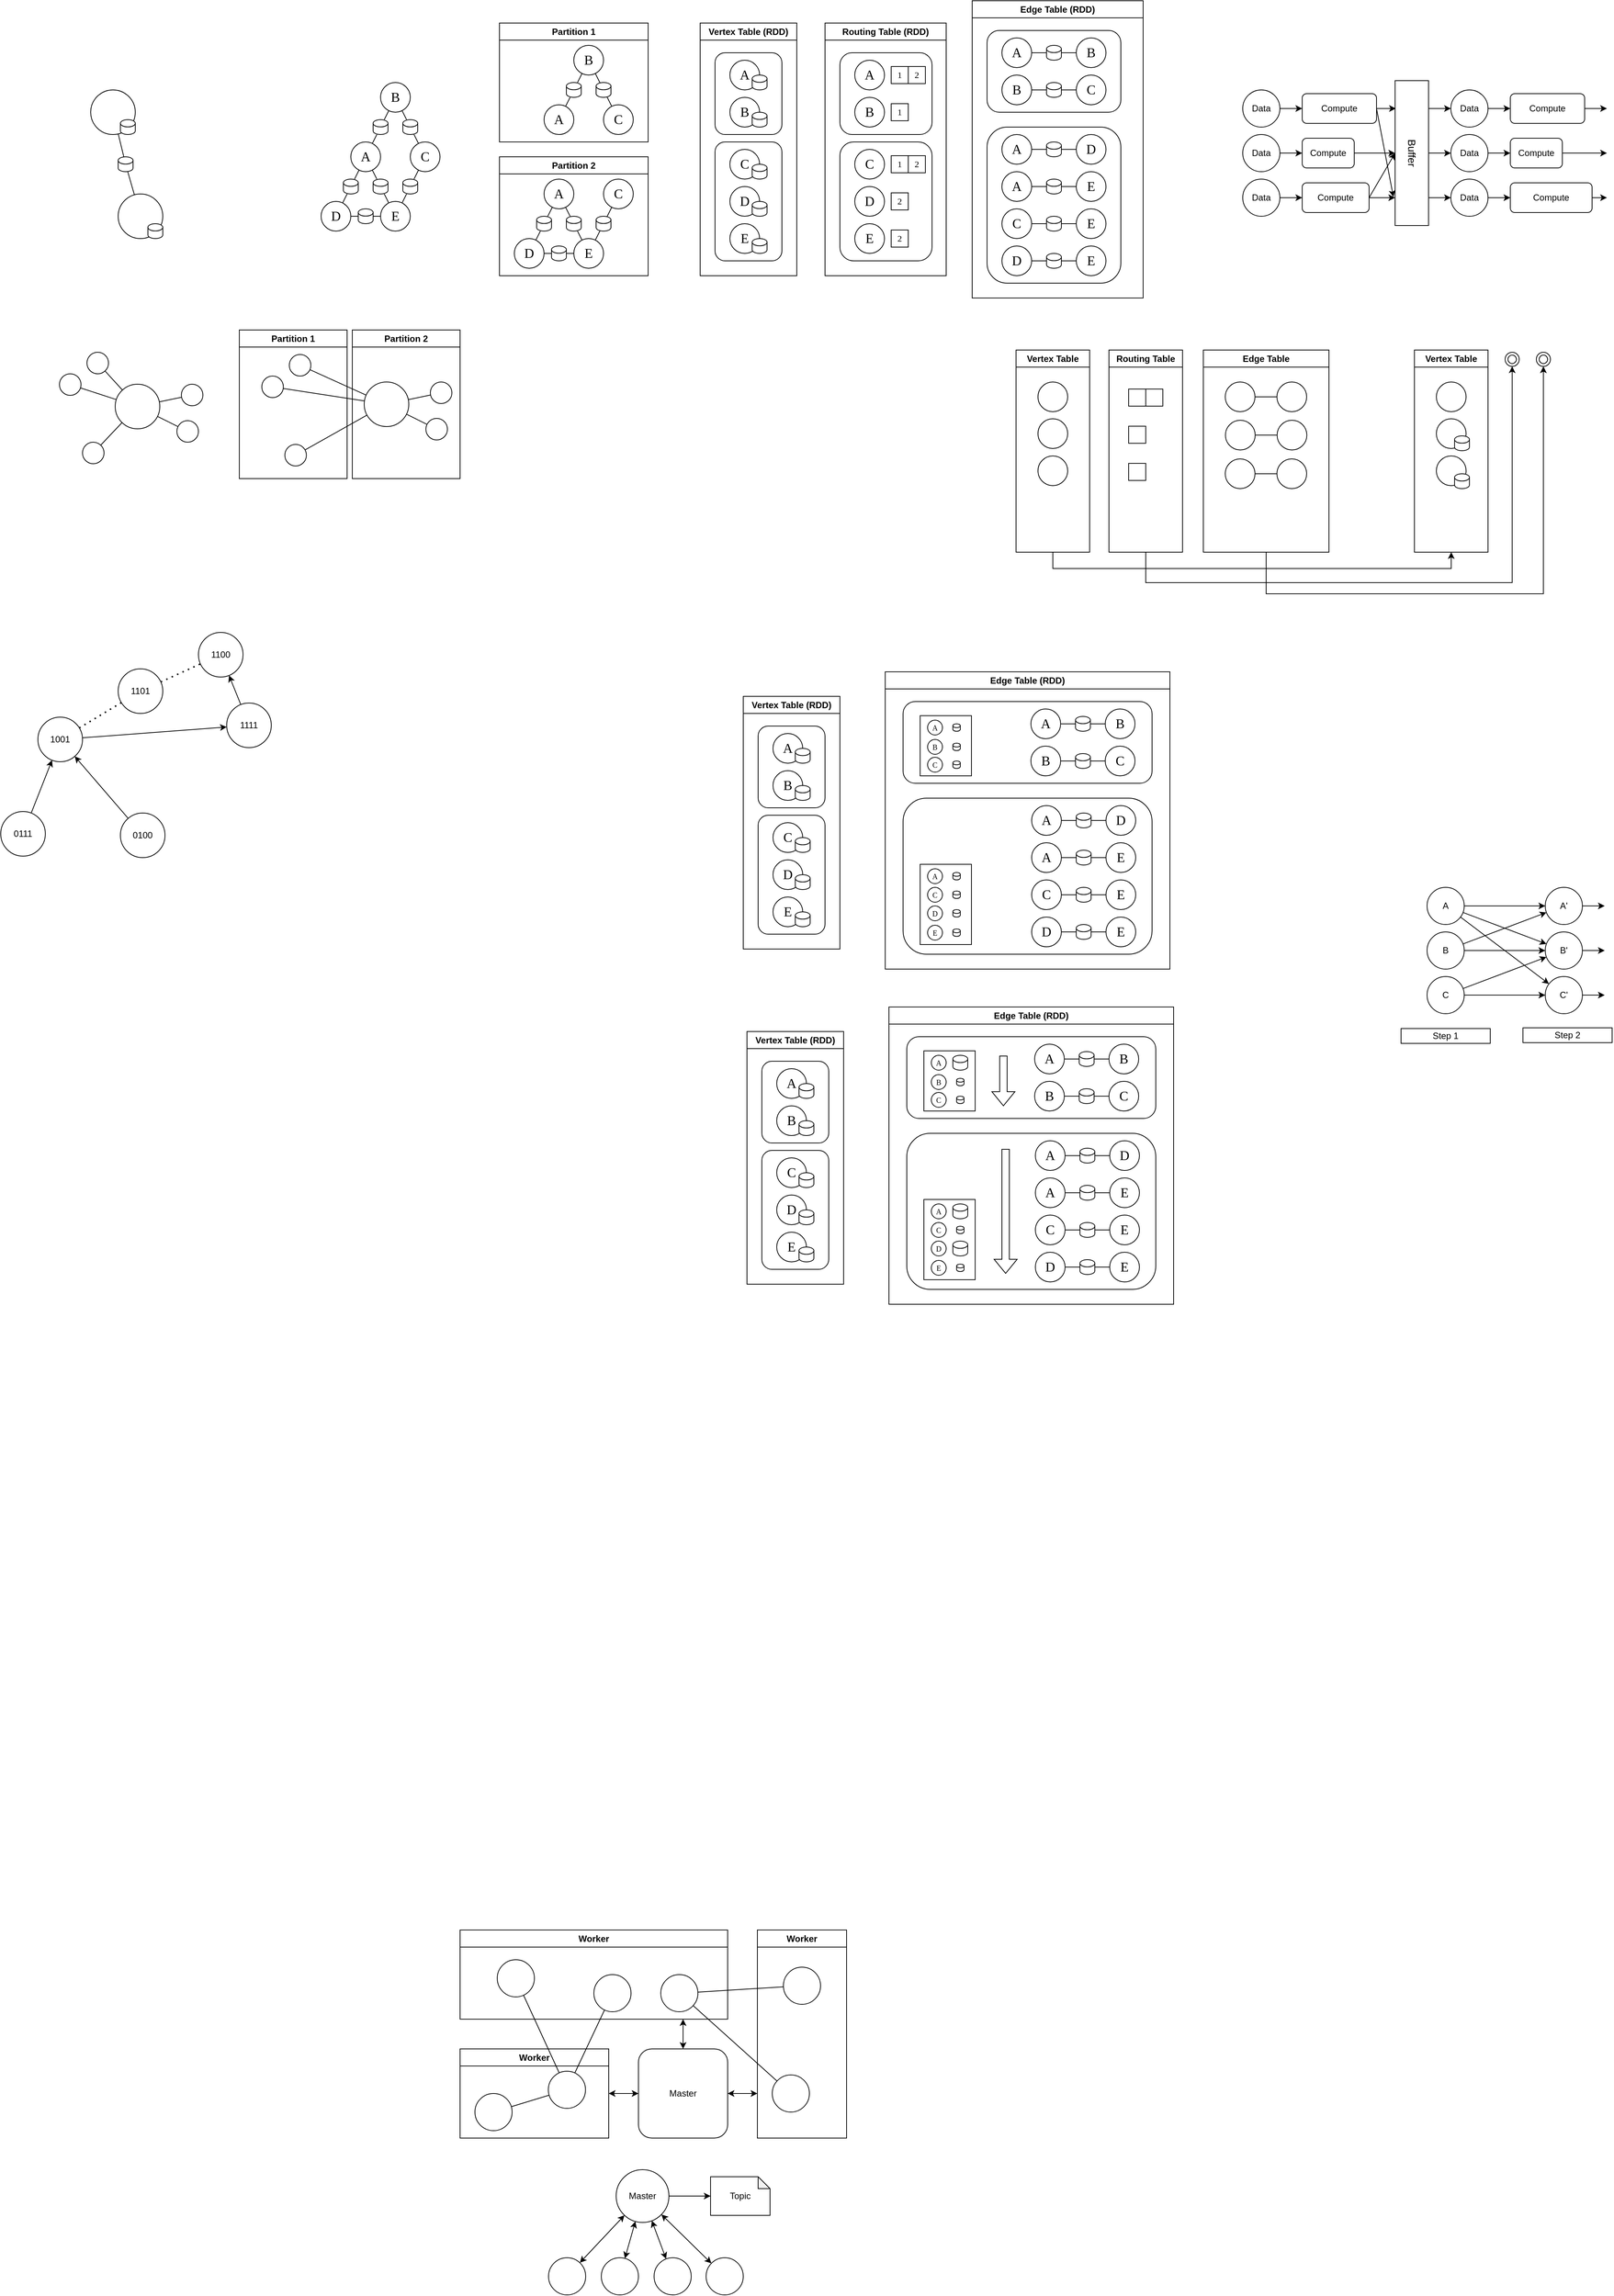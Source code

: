 <mxfile version="21.6.5" type="github">
  <diagram name="Page-1" id="1IOZiHgla6m4dTyVtpX0">
    <mxGraphModel dx="1137" dy="323" grid="0" gridSize="10" guides="1" tooltips="1" connect="1" arrows="1" fold="1" page="0" pageScale="1" pageWidth="827" pageHeight="1169" math="0" shadow="0">
      <root>
        <mxCell id="0" />
        <mxCell id="1" parent="0" />
        <mxCell id="eN5ll1cdRL_flHKws0ug-1" value="&lt;font style=&quot;font-size: 18px;&quot; face=&quot;Times New Roman&quot;&gt;A&lt;/font&gt;" style="ellipse;whiteSpace=wrap;html=1;aspect=fixed;" parent="1" vertex="1">
          <mxGeometry x="120" y="200" width="40" height="40" as="geometry" />
        </mxCell>
        <mxCell id="eN5ll1cdRL_flHKws0ug-3" value="&lt;font style=&quot;font-size: 18px;&quot; face=&quot;Times New Roman&quot;&gt;B&lt;/font&gt;" style="ellipse;whiteSpace=wrap;html=1;aspect=fixed;" parent="1" vertex="1">
          <mxGeometry x="160" y="120" width="40" height="40" as="geometry" />
        </mxCell>
        <mxCell id="eN5ll1cdRL_flHKws0ug-4" value="&lt;font style=&quot;font-size: 18px;&quot; face=&quot;Times New Roman&quot;&gt;C&lt;/font&gt;" style="ellipse;whiteSpace=wrap;html=1;aspect=fixed;" parent="1" vertex="1">
          <mxGeometry x="200" y="200" width="40" height="40" as="geometry" />
        </mxCell>
        <mxCell id="eN5ll1cdRL_flHKws0ug-6" value="" style="endArrow=none;html=1;rounded=0;" parent="1" source="eN5ll1cdRL_flHKws0ug-39" target="eN5ll1cdRL_flHKws0ug-3" edge="1">
          <mxGeometry width="50" height="50" relative="1" as="geometry">
            <mxPoint x="20" y="250" as="sourcePoint" />
            <mxPoint x="70" y="200" as="targetPoint" />
          </mxGeometry>
        </mxCell>
        <mxCell id="eN5ll1cdRL_flHKws0ug-7" value="&lt;font style=&quot;font-size: 18px;&quot; face=&quot;Times New Roman&quot;&gt;D&lt;/font&gt;" style="ellipse;whiteSpace=wrap;html=1;aspect=fixed;" parent="1" vertex="1">
          <mxGeometry x="80" y="280" width="40" height="40" as="geometry" />
        </mxCell>
        <mxCell id="eN5ll1cdRL_flHKws0ug-8" value="&lt;font style=&quot;font-size: 18px;&quot; face=&quot;Times New Roman&quot;&gt;E&lt;/font&gt;" style="ellipse;whiteSpace=wrap;html=1;aspect=fixed;" parent="1" vertex="1">
          <mxGeometry x="160" y="280" width="40" height="40" as="geometry" />
        </mxCell>
        <mxCell id="eN5ll1cdRL_flHKws0ug-9" value="" style="endArrow=none;html=1;rounded=0;" parent="1" source="eN5ll1cdRL_flHKws0ug-52" target="eN5ll1cdRL_flHKws0ug-3" edge="1">
          <mxGeometry width="50" height="50" relative="1" as="geometry">
            <mxPoint x="150" y="210" as="sourcePoint" />
            <mxPoint x="150" y="130" as="targetPoint" />
          </mxGeometry>
        </mxCell>
        <mxCell id="eN5ll1cdRL_flHKws0ug-10" value="" style="endArrow=none;html=1;rounded=0;" parent="1" source="eN5ll1cdRL_flHKws0ug-58" target="eN5ll1cdRL_flHKws0ug-1" edge="1">
          <mxGeometry width="50" height="50" relative="1" as="geometry">
            <mxPoint x="256" y="216" as="sourcePoint" />
            <mxPoint x="164" y="124" as="targetPoint" />
          </mxGeometry>
        </mxCell>
        <mxCell id="eN5ll1cdRL_flHKws0ug-11" value="" style="endArrow=none;html=1;rounded=0;" parent="1" source="eN5ll1cdRL_flHKws0ug-56" target="eN5ll1cdRL_flHKws0ug-1" edge="1">
          <mxGeometry width="50" height="50" relative="1" as="geometry">
            <mxPoint x="261" y="212" as="sourcePoint" />
            <mxPoint x="219" y="128" as="targetPoint" />
          </mxGeometry>
        </mxCell>
        <mxCell id="eN5ll1cdRL_flHKws0ug-12" value="" style="endArrow=none;html=1;rounded=0;" parent="1" source="eN5ll1cdRL_flHKws0ug-54" target="eN5ll1cdRL_flHKws0ug-4" edge="1">
          <mxGeometry width="50" height="50" relative="1" as="geometry">
            <mxPoint x="201" y="332" as="sourcePoint" />
            <mxPoint x="159" y="248" as="targetPoint" />
          </mxGeometry>
        </mxCell>
        <mxCell id="eN5ll1cdRL_flHKws0ug-13" value="" style="endArrow=none;html=1;rounded=0;" parent="1" source="eN5ll1cdRL_flHKws0ug-60" target="eN5ll1cdRL_flHKws0ug-7" edge="1">
          <mxGeometry width="50" height="50" relative="1" as="geometry">
            <mxPoint x="219" y="332" as="sourcePoint" />
            <mxPoint x="261" y="248" as="targetPoint" />
          </mxGeometry>
        </mxCell>
        <mxCell id="eN5ll1cdRL_flHKws0ug-15" value="Partition 1" style="swimlane;whiteSpace=wrap;html=1;" parent="1" vertex="1">
          <mxGeometry x="320" y="40" width="200" height="160" as="geometry" />
        </mxCell>
        <mxCell id="eN5ll1cdRL_flHKws0ug-18" value="&lt;font style=&quot;font-size: 18px;&quot; face=&quot;Times New Roman&quot;&gt;A&lt;/font&gt;" style="ellipse;whiteSpace=wrap;html=1;aspect=fixed;" parent="eN5ll1cdRL_flHKws0ug-15" vertex="1">
          <mxGeometry x="60" y="110" width="40" height="40" as="geometry" />
        </mxCell>
        <mxCell id="eN5ll1cdRL_flHKws0ug-19" value="&lt;font style=&quot;font-size: 18px;&quot; face=&quot;Times New Roman&quot;&gt;B&lt;/font&gt;" style="ellipse;whiteSpace=wrap;html=1;aspect=fixed;" parent="eN5ll1cdRL_flHKws0ug-15" vertex="1">
          <mxGeometry x="100" y="30" width="40" height="40" as="geometry" />
        </mxCell>
        <mxCell id="eN5ll1cdRL_flHKws0ug-20" value="&lt;font style=&quot;font-size: 18px;&quot; face=&quot;Times New Roman&quot;&gt;C&lt;/font&gt;" style="ellipse;whiteSpace=wrap;html=1;aspect=fixed;" parent="eN5ll1cdRL_flHKws0ug-15" vertex="1">
          <mxGeometry x="140" y="110" width="40" height="40" as="geometry" />
        </mxCell>
        <mxCell id="eN5ll1cdRL_flHKws0ug-21" value="" style="endArrow=none;html=1;rounded=0;" parent="eN5ll1cdRL_flHKws0ug-15" source="eN5ll1cdRL_flHKws0ug-62" target="eN5ll1cdRL_flHKws0ug-19" edge="1">
          <mxGeometry width="50" height="50" relative="1" as="geometry">
            <mxPoint x="-40" y="160" as="sourcePoint" />
            <mxPoint x="10" y="110" as="targetPoint" />
          </mxGeometry>
        </mxCell>
        <mxCell id="eN5ll1cdRL_flHKws0ug-22" value="" style="endArrow=none;html=1;rounded=0;" parent="eN5ll1cdRL_flHKws0ug-15" source="eN5ll1cdRL_flHKws0ug-20" target="eN5ll1cdRL_flHKws0ug-19" edge="1">
          <mxGeometry width="50" height="50" relative="1" as="geometry">
            <mxPoint x="90" y="120" as="sourcePoint" />
            <mxPoint x="90" y="40" as="targetPoint" />
          </mxGeometry>
        </mxCell>
        <mxCell id="eN5ll1cdRL_flHKws0ug-62" value="" style="shape=cylinder3;whiteSpace=wrap;html=1;boundedLbl=1;backgroundOutline=1;size=4.905;" parent="eN5ll1cdRL_flHKws0ug-15" vertex="1">
          <mxGeometry x="90" y="80" width="20" height="20" as="geometry" />
        </mxCell>
        <mxCell id="eN5ll1cdRL_flHKws0ug-63" value="" style="endArrow=none;html=1;rounded=0;" parent="eN5ll1cdRL_flHKws0ug-15" source="eN5ll1cdRL_flHKws0ug-18" target="eN5ll1cdRL_flHKws0ug-62" edge="1">
          <mxGeometry width="50" height="50" relative="1" as="geometry">
            <mxPoint x="409" y="152" as="sourcePoint" />
            <mxPoint x="431" y="108" as="targetPoint" />
          </mxGeometry>
        </mxCell>
        <mxCell id="eN5ll1cdRL_flHKws0ug-64" value="" style="shape=cylinder3;whiteSpace=wrap;html=1;boundedLbl=1;backgroundOutline=1;size=4.905;" parent="eN5ll1cdRL_flHKws0ug-15" vertex="1">
          <mxGeometry x="130" y="80" width="20" height="20" as="geometry" />
        </mxCell>
        <mxCell id="eN5ll1cdRL_flHKws0ug-24" value="Partition 2" style="swimlane;whiteSpace=wrap;html=1;" parent="1" vertex="1">
          <mxGeometry x="320" y="220" width="200" height="160" as="geometry" />
        </mxCell>
        <mxCell id="eN5ll1cdRL_flHKws0ug-30" value="&lt;font style=&quot;font-size: 18px;&quot; face=&quot;Times New Roman&quot;&gt;A&lt;/font&gt;" style="ellipse;whiteSpace=wrap;html=1;aspect=fixed;" parent="eN5ll1cdRL_flHKws0ug-24" vertex="1">
          <mxGeometry x="60" y="30" width="40" height="40" as="geometry" />
        </mxCell>
        <mxCell id="eN5ll1cdRL_flHKws0ug-31" value="&lt;font style=&quot;font-size: 18px;&quot; face=&quot;Times New Roman&quot;&gt;C&lt;/font&gt;" style="ellipse;whiteSpace=wrap;html=1;aspect=fixed;" parent="eN5ll1cdRL_flHKws0ug-24" vertex="1">
          <mxGeometry x="140" y="30" width="40" height="40" as="geometry" />
        </mxCell>
        <mxCell id="eN5ll1cdRL_flHKws0ug-32" value="&lt;font style=&quot;font-size: 18px;&quot; face=&quot;Times New Roman&quot;&gt;D&lt;/font&gt;" style="ellipse;whiteSpace=wrap;html=1;aspect=fixed;" parent="eN5ll1cdRL_flHKws0ug-24" vertex="1">
          <mxGeometry x="20" y="110" width="40" height="40" as="geometry" />
        </mxCell>
        <mxCell id="eN5ll1cdRL_flHKws0ug-33" value="&lt;font style=&quot;font-size: 18px;&quot; face=&quot;Times New Roman&quot;&gt;E&lt;/font&gt;" style="ellipse;whiteSpace=wrap;html=1;aspect=fixed;" parent="eN5ll1cdRL_flHKws0ug-24" vertex="1">
          <mxGeometry x="100" y="110" width="40" height="40" as="geometry" />
        </mxCell>
        <mxCell id="eN5ll1cdRL_flHKws0ug-34" value="" style="endArrow=none;html=1;rounded=0;" parent="eN5ll1cdRL_flHKws0ug-24" source="eN5ll1cdRL_flHKws0ug-65" target="eN5ll1cdRL_flHKws0ug-30" edge="1">
          <mxGeometry width="50" height="50" relative="1" as="geometry">
            <mxPoint x="196" y="46" as="sourcePoint" />
            <mxPoint x="104" y="-46" as="targetPoint" />
          </mxGeometry>
        </mxCell>
        <mxCell id="eN5ll1cdRL_flHKws0ug-35" value="" style="endArrow=none;html=1;rounded=0;" parent="eN5ll1cdRL_flHKws0ug-24" source="eN5ll1cdRL_flHKws0ug-67" target="eN5ll1cdRL_flHKws0ug-30" edge="1">
          <mxGeometry width="50" height="50" relative="1" as="geometry">
            <mxPoint x="201" y="42" as="sourcePoint" />
            <mxPoint x="159" y="-42" as="targetPoint" />
          </mxGeometry>
        </mxCell>
        <mxCell id="eN5ll1cdRL_flHKws0ug-36" value="" style="endArrow=none;html=1;rounded=0;" parent="eN5ll1cdRL_flHKws0ug-24" source="eN5ll1cdRL_flHKws0ug-33" target="eN5ll1cdRL_flHKws0ug-31" edge="1">
          <mxGeometry width="50" height="50" relative="1" as="geometry">
            <mxPoint x="141" y="162" as="sourcePoint" />
            <mxPoint x="99" y="78" as="targetPoint" />
          </mxGeometry>
        </mxCell>
        <mxCell id="eN5ll1cdRL_flHKws0ug-37" value="" style="endArrow=none;html=1;rounded=0;" parent="eN5ll1cdRL_flHKws0ug-24" source="eN5ll1cdRL_flHKws0ug-70" target="eN5ll1cdRL_flHKws0ug-32" edge="1">
          <mxGeometry width="50" height="50" relative="1" as="geometry">
            <mxPoint x="159" y="162" as="sourcePoint" />
            <mxPoint x="201" y="78" as="targetPoint" />
          </mxGeometry>
        </mxCell>
        <mxCell id="eN5ll1cdRL_flHKws0ug-65" value="" style="shape=cylinder3;whiteSpace=wrap;html=1;boundedLbl=1;backgroundOutline=1;size=4.905;" parent="eN5ll1cdRL_flHKws0ug-24" vertex="1">
          <mxGeometry x="50" y="80" width="20" height="20" as="geometry" />
        </mxCell>
        <mxCell id="eN5ll1cdRL_flHKws0ug-66" value="" style="endArrow=none;html=1;rounded=0;" parent="eN5ll1cdRL_flHKws0ug-24" source="eN5ll1cdRL_flHKws0ug-32" target="eN5ll1cdRL_flHKws0ug-65" edge="1">
          <mxGeometry width="50" height="50" relative="1" as="geometry">
            <mxPoint x="369" y="332" as="sourcePoint" />
            <mxPoint x="391" y="288" as="targetPoint" />
          </mxGeometry>
        </mxCell>
        <mxCell id="eN5ll1cdRL_flHKws0ug-67" value="" style="shape=cylinder3;whiteSpace=wrap;html=1;boundedLbl=1;backgroundOutline=1;size=4.905;" parent="eN5ll1cdRL_flHKws0ug-24" vertex="1">
          <mxGeometry x="90" y="80" width="20" height="20" as="geometry" />
        </mxCell>
        <mxCell id="eN5ll1cdRL_flHKws0ug-68" value="" style="endArrow=none;html=1;rounded=0;" parent="eN5ll1cdRL_flHKws0ug-24" source="eN5ll1cdRL_flHKws0ug-33" target="eN5ll1cdRL_flHKws0ug-67" edge="1">
          <mxGeometry width="50" height="50" relative="1" as="geometry">
            <mxPoint x="431" y="332" as="sourcePoint" />
            <mxPoint x="409" y="288" as="targetPoint" />
          </mxGeometry>
        </mxCell>
        <mxCell id="eN5ll1cdRL_flHKws0ug-69" value="" style="shape=cylinder3;whiteSpace=wrap;html=1;boundedLbl=1;backgroundOutline=1;size=4.905;" parent="eN5ll1cdRL_flHKws0ug-24" vertex="1">
          <mxGeometry x="130" y="80" width="20" height="20" as="geometry" />
        </mxCell>
        <mxCell id="eN5ll1cdRL_flHKws0ug-70" value="" style="shape=cylinder3;whiteSpace=wrap;html=1;boundedLbl=1;backgroundOutline=1;size=4.905;" parent="eN5ll1cdRL_flHKws0ug-24" vertex="1">
          <mxGeometry x="70" y="120" width="20" height="20" as="geometry" />
        </mxCell>
        <mxCell id="eN5ll1cdRL_flHKws0ug-71" value="" style="endArrow=none;html=1;rounded=0;" parent="eN5ll1cdRL_flHKws0ug-24" source="eN5ll1cdRL_flHKws0ug-33" target="eN5ll1cdRL_flHKws0ug-70" edge="1">
          <mxGeometry width="50" height="50" relative="1" as="geometry">
            <mxPoint x="420" y="350" as="sourcePoint" />
            <mxPoint x="380" y="350" as="targetPoint" />
          </mxGeometry>
        </mxCell>
        <mxCell id="eN5ll1cdRL_flHKws0ug-51" value="" style="endArrow=none;html=1;rounded=0;" parent="1" source="eN5ll1cdRL_flHKws0ug-1" target="eN5ll1cdRL_flHKws0ug-39" edge="1">
          <mxGeometry width="50" height="50" relative="1" as="geometry">
            <mxPoint x="149" y="202" as="sourcePoint" />
            <mxPoint x="171" y="158" as="targetPoint" />
          </mxGeometry>
        </mxCell>
        <mxCell id="eN5ll1cdRL_flHKws0ug-39" value="" style="shape=cylinder3;whiteSpace=wrap;html=1;boundedLbl=1;backgroundOutline=1;size=4.905;" parent="1" vertex="1">
          <mxGeometry x="150" y="170" width="20" height="20" as="geometry" />
        </mxCell>
        <mxCell id="eN5ll1cdRL_flHKws0ug-53" value="" style="endArrow=none;html=1;rounded=0;" parent="1" source="eN5ll1cdRL_flHKws0ug-4" target="eN5ll1cdRL_flHKws0ug-52" edge="1">
          <mxGeometry width="50" height="50" relative="1" as="geometry">
            <mxPoint x="211" y="202" as="sourcePoint" />
            <mxPoint x="189" y="158" as="targetPoint" />
          </mxGeometry>
        </mxCell>
        <mxCell id="eN5ll1cdRL_flHKws0ug-52" value="" style="shape=cylinder3;whiteSpace=wrap;html=1;boundedLbl=1;backgroundOutline=1;size=4.905;" parent="1" vertex="1">
          <mxGeometry x="190" y="170" width="20" height="20" as="geometry" />
        </mxCell>
        <mxCell id="eN5ll1cdRL_flHKws0ug-55" value="" style="endArrow=none;html=1;rounded=0;" parent="1" source="eN5ll1cdRL_flHKws0ug-8" target="eN5ll1cdRL_flHKws0ug-54" edge="1">
          <mxGeometry width="50" height="50" relative="1" as="geometry">
            <mxPoint x="189" y="282" as="sourcePoint" />
            <mxPoint x="211" y="238" as="targetPoint" />
          </mxGeometry>
        </mxCell>
        <mxCell id="eN5ll1cdRL_flHKws0ug-54" value="" style="shape=cylinder3;whiteSpace=wrap;html=1;boundedLbl=1;backgroundOutline=1;size=4.905;" parent="1" vertex="1">
          <mxGeometry x="190" y="250" width="20" height="20" as="geometry" />
        </mxCell>
        <mxCell id="eN5ll1cdRL_flHKws0ug-57" value="" style="endArrow=none;html=1;rounded=0;" parent="1" source="eN5ll1cdRL_flHKws0ug-8" target="eN5ll1cdRL_flHKws0ug-56" edge="1">
          <mxGeometry width="50" height="50" relative="1" as="geometry">
            <mxPoint x="171" y="282" as="sourcePoint" />
            <mxPoint x="149" y="238" as="targetPoint" />
          </mxGeometry>
        </mxCell>
        <mxCell id="eN5ll1cdRL_flHKws0ug-56" value="" style="shape=cylinder3;whiteSpace=wrap;html=1;boundedLbl=1;backgroundOutline=1;size=4.905;" parent="1" vertex="1">
          <mxGeometry x="150" y="250" width="20" height="20" as="geometry" />
        </mxCell>
        <mxCell id="eN5ll1cdRL_flHKws0ug-59" value="" style="endArrow=none;html=1;rounded=0;" parent="1" source="eN5ll1cdRL_flHKws0ug-7" target="eN5ll1cdRL_flHKws0ug-58" edge="1">
          <mxGeometry width="50" height="50" relative="1" as="geometry">
            <mxPoint x="109" y="282" as="sourcePoint" />
            <mxPoint x="131" y="238" as="targetPoint" />
          </mxGeometry>
        </mxCell>
        <mxCell id="eN5ll1cdRL_flHKws0ug-58" value="" style="shape=cylinder3;whiteSpace=wrap;html=1;boundedLbl=1;backgroundOutline=1;size=4.905;" parent="1" vertex="1">
          <mxGeometry x="110" y="250" width="20" height="20" as="geometry" />
        </mxCell>
        <mxCell id="eN5ll1cdRL_flHKws0ug-61" value="" style="endArrow=none;html=1;rounded=0;" parent="1" source="eN5ll1cdRL_flHKws0ug-8" target="eN5ll1cdRL_flHKws0ug-60" edge="1">
          <mxGeometry width="50" height="50" relative="1" as="geometry">
            <mxPoint x="160" y="300" as="sourcePoint" />
            <mxPoint x="120" y="300" as="targetPoint" />
          </mxGeometry>
        </mxCell>
        <mxCell id="eN5ll1cdRL_flHKws0ug-60" value="" style="shape=cylinder3;whiteSpace=wrap;html=1;boundedLbl=1;backgroundOutline=1;size=4.905;" parent="1" vertex="1">
          <mxGeometry x="130" y="290" width="20" height="20" as="geometry" />
        </mxCell>
        <mxCell id="eN5ll1cdRL_flHKws0ug-73" value="" style="ellipse;whiteSpace=wrap;html=1;aspect=fixed;" parent="1" vertex="1">
          <mxGeometry x="-230" y="130" width="60" height="60" as="geometry" />
        </mxCell>
        <mxCell id="eN5ll1cdRL_flHKws0ug-74" value="" style="ellipse;whiteSpace=wrap;html=1;aspect=fixed;" parent="1" vertex="1">
          <mxGeometry x="-193" y="270" width="60" height="60" as="geometry" />
        </mxCell>
        <mxCell id="eN5ll1cdRL_flHKws0ug-76" value="" style="endArrow=none;html=1;rounded=0;" parent="1" source="eN5ll1cdRL_flHKws0ug-84" target="eN5ll1cdRL_flHKws0ug-73" edge="1">
          <mxGeometry width="50" height="50" relative="1" as="geometry">
            <mxPoint x="-140" y="160" as="sourcePoint" />
            <mxPoint x="-170" y="130" as="targetPoint" />
          </mxGeometry>
        </mxCell>
        <mxCell id="eN5ll1cdRL_flHKws0ug-82" value="" style="shape=cylinder3;whiteSpace=wrap;html=1;boundedLbl=1;backgroundOutline=1;size=4.905;" parent="1" vertex="1">
          <mxGeometry x="-190" y="170" width="20" height="20" as="geometry" />
        </mxCell>
        <mxCell id="eN5ll1cdRL_flHKws0ug-83" value="" style="shape=cylinder3;whiteSpace=wrap;html=1;boundedLbl=1;backgroundOutline=1;size=4.905;" parent="1" vertex="1">
          <mxGeometry x="-153" y="310" width="20" height="20" as="geometry" />
        </mxCell>
        <mxCell id="eN5ll1cdRL_flHKws0ug-85" value="" style="endArrow=none;html=1;rounded=0;" parent="1" source="eN5ll1cdRL_flHKws0ug-74" target="eN5ll1cdRL_flHKws0ug-84" edge="1">
          <mxGeometry width="50" height="50" relative="1" as="geometry">
            <mxPoint x="-171" y="271" as="sourcePoint" />
            <mxPoint x="-192" y="189" as="targetPoint" />
          </mxGeometry>
        </mxCell>
        <mxCell id="eN5ll1cdRL_flHKws0ug-84" value="" style="shape=cylinder3;whiteSpace=wrap;html=1;boundedLbl=1;backgroundOutline=1;size=4.905;" parent="1" vertex="1">
          <mxGeometry x="-193" y="220" width="20" height="20" as="geometry" />
        </mxCell>
        <mxCell id="eN5ll1cdRL_flHKws0ug-86" value="Vertex Table (RDD)" style="swimlane;whiteSpace=wrap;html=1;" parent="1" vertex="1">
          <mxGeometry x="590" y="40" width="130" height="340" as="geometry" />
        </mxCell>
        <mxCell id="eN5ll1cdRL_flHKws0ug-93" value="" style="rounded=1;whiteSpace=wrap;html=1;" parent="eN5ll1cdRL_flHKws0ug-86" vertex="1">
          <mxGeometry x="20" y="40" width="90" height="110" as="geometry" />
        </mxCell>
        <mxCell id="eN5ll1cdRL_flHKws0ug-87" value="&lt;font style=&quot;font-size: 18px;&quot; face=&quot;Times New Roman&quot;&gt;A&lt;/font&gt;" style="ellipse;whiteSpace=wrap;html=1;aspect=fixed;" parent="eN5ll1cdRL_flHKws0ug-86" vertex="1">
          <mxGeometry x="40" y="50" width="40" height="40" as="geometry" />
        </mxCell>
        <mxCell id="eN5ll1cdRL_flHKws0ug-88" value="" style="shape=cylinder3;whiteSpace=wrap;html=1;boundedLbl=1;backgroundOutline=1;size=4.905;" parent="eN5ll1cdRL_flHKws0ug-86" vertex="1">
          <mxGeometry x="70" y="70" width="20" height="20" as="geometry" />
        </mxCell>
        <mxCell id="eN5ll1cdRL_flHKws0ug-91" value="&lt;font style=&quot;font-size: 18px;&quot; face=&quot;Times New Roman&quot;&gt;B&lt;/font&gt;" style="ellipse;whiteSpace=wrap;html=1;aspect=fixed;" parent="eN5ll1cdRL_flHKws0ug-86" vertex="1">
          <mxGeometry x="40" y="100" width="40" height="40" as="geometry" />
        </mxCell>
        <mxCell id="eN5ll1cdRL_flHKws0ug-92" value="" style="shape=cylinder3;whiteSpace=wrap;html=1;boundedLbl=1;backgroundOutline=1;size=4.905;" parent="eN5ll1cdRL_flHKws0ug-86" vertex="1">
          <mxGeometry x="70" y="120" width="20" height="20" as="geometry" />
        </mxCell>
        <mxCell id="eN5ll1cdRL_flHKws0ug-94" value="" style="rounded=1;whiteSpace=wrap;html=1;" parent="eN5ll1cdRL_flHKws0ug-86" vertex="1">
          <mxGeometry x="20" y="160" width="90" height="160" as="geometry" />
        </mxCell>
        <mxCell id="eN5ll1cdRL_flHKws0ug-95" value="&lt;font style=&quot;font-size: 18px;&quot; face=&quot;Times New Roman&quot;&gt;C&lt;/font&gt;" style="ellipse;whiteSpace=wrap;html=1;aspect=fixed;" parent="eN5ll1cdRL_flHKws0ug-86" vertex="1">
          <mxGeometry x="40" y="170" width="40" height="40" as="geometry" />
        </mxCell>
        <mxCell id="eN5ll1cdRL_flHKws0ug-96" value="" style="shape=cylinder3;whiteSpace=wrap;html=1;boundedLbl=1;backgroundOutline=1;size=4.905;" parent="eN5ll1cdRL_flHKws0ug-86" vertex="1">
          <mxGeometry x="70" y="190" width="20" height="20" as="geometry" />
        </mxCell>
        <mxCell id="eN5ll1cdRL_flHKws0ug-97" value="&lt;font style=&quot;font-size: 18px;&quot; face=&quot;Times New Roman&quot;&gt;D&lt;/font&gt;" style="ellipse;whiteSpace=wrap;html=1;aspect=fixed;" parent="eN5ll1cdRL_flHKws0ug-86" vertex="1">
          <mxGeometry x="40" y="220" width="40" height="40" as="geometry" />
        </mxCell>
        <mxCell id="eN5ll1cdRL_flHKws0ug-98" value="" style="shape=cylinder3;whiteSpace=wrap;html=1;boundedLbl=1;backgroundOutline=1;size=4.905;" parent="eN5ll1cdRL_flHKws0ug-86" vertex="1">
          <mxGeometry x="70" y="240" width="20" height="20" as="geometry" />
        </mxCell>
        <mxCell id="eN5ll1cdRL_flHKws0ug-99" value="&lt;font style=&quot;font-size: 18px;&quot; face=&quot;Times New Roman&quot;&gt;E&lt;/font&gt;" style="ellipse;whiteSpace=wrap;html=1;aspect=fixed;" parent="eN5ll1cdRL_flHKws0ug-86" vertex="1">
          <mxGeometry x="40" y="270" width="40" height="40" as="geometry" />
        </mxCell>
        <mxCell id="eN5ll1cdRL_flHKws0ug-100" value="" style="shape=cylinder3;whiteSpace=wrap;html=1;boundedLbl=1;backgroundOutline=1;size=4.905;" parent="eN5ll1cdRL_flHKws0ug-86" vertex="1">
          <mxGeometry x="70" y="290" width="20" height="20" as="geometry" />
        </mxCell>
        <mxCell id="eN5ll1cdRL_flHKws0ug-102" value="Edge Table (RDD)" style="swimlane;whiteSpace=wrap;html=1;" parent="1" vertex="1">
          <mxGeometry x="956" y="10" width="230" height="400" as="geometry" />
        </mxCell>
        <mxCell id="eN5ll1cdRL_flHKws0ug-103" value="" style="rounded=1;whiteSpace=wrap;html=1;" parent="eN5ll1cdRL_flHKws0ug-102" vertex="1">
          <mxGeometry x="20" y="40" width="180" height="110" as="geometry" />
        </mxCell>
        <mxCell id="eN5ll1cdRL_flHKws0ug-104" value="&lt;font style=&quot;font-size: 18px;&quot; face=&quot;Times New Roman&quot;&gt;A&lt;/font&gt;" style="ellipse;whiteSpace=wrap;html=1;aspect=fixed;" parent="eN5ll1cdRL_flHKws0ug-102" vertex="1">
          <mxGeometry x="40" y="50" width="40" height="40" as="geometry" />
        </mxCell>
        <mxCell id="eN5ll1cdRL_flHKws0ug-106" value="&lt;font style=&quot;font-size: 18px;&quot; face=&quot;Times New Roman&quot;&gt;B&lt;/font&gt;" style="ellipse;whiteSpace=wrap;html=1;aspect=fixed;" parent="eN5ll1cdRL_flHKws0ug-102" vertex="1">
          <mxGeometry x="40" y="100" width="40" height="40" as="geometry" />
        </mxCell>
        <mxCell id="eN5ll1cdRL_flHKws0ug-108" value="" style="rounded=1;whiteSpace=wrap;html=1;" parent="eN5ll1cdRL_flHKws0ug-102" vertex="1">
          <mxGeometry x="20" y="170" width="180" height="210" as="geometry" />
        </mxCell>
        <mxCell id="eN5ll1cdRL_flHKws0ug-109" value="&lt;font style=&quot;font-size: 18px;&quot; face=&quot;Times New Roman&quot;&gt;A&lt;/font&gt;" style="ellipse;whiteSpace=wrap;html=1;aspect=fixed;" parent="eN5ll1cdRL_flHKws0ug-102" vertex="1">
          <mxGeometry x="40" y="180" width="40" height="40" as="geometry" />
        </mxCell>
        <mxCell id="eN5ll1cdRL_flHKws0ug-111" value="&lt;font style=&quot;font-size: 18px;&quot; face=&quot;Times New Roman&quot;&gt;A&lt;/font&gt;" style="ellipse;whiteSpace=wrap;html=1;aspect=fixed;" parent="eN5ll1cdRL_flHKws0ug-102" vertex="1">
          <mxGeometry x="40" y="230" width="40" height="40" as="geometry" />
        </mxCell>
        <mxCell id="eN5ll1cdRL_flHKws0ug-113" value="&lt;font style=&quot;font-size: 18px;&quot; face=&quot;Times New Roman&quot;&gt;C&lt;/font&gt;" style="ellipse;whiteSpace=wrap;html=1;aspect=fixed;" parent="eN5ll1cdRL_flHKws0ug-102" vertex="1">
          <mxGeometry x="40" y="280" width="40" height="40" as="geometry" />
        </mxCell>
        <mxCell id="eN5ll1cdRL_flHKws0ug-115" value="&lt;font style=&quot;font-size: 18px;&quot; face=&quot;Times New Roman&quot;&gt;B&lt;/font&gt;" style="ellipse;whiteSpace=wrap;html=1;aspect=fixed;" parent="eN5ll1cdRL_flHKws0ug-102" vertex="1">
          <mxGeometry x="140" y="50" width="40" height="40" as="geometry" />
        </mxCell>
        <mxCell id="eN5ll1cdRL_flHKws0ug-116" value="&lt;font style=&quot;font-size: 18px;&quot; face=&quot;Times New Roman&quot;&gt;C&lt;/font&gt;" style="ellipse;whiteSpace=wrap;html=1;aspect=fixed;" parent="eN5ll1cdRL_flHKws0ug-102" vertex="1">
          <mxGeometry x="140" y="100" width="40" height="40" as="geometry" />
        </mxCell>
        <mxCell id="eN5ll1cdRL_flHKws0ug-119" value="&lt;font style=&quot;font-size: 18px;&quot; face=&quot;Times New Roman&quot;&gt;D&lt;/font&gt;" style="ellipse;whiteSpace=wrap;html=1;aspect=fixed;" parent="eN5ll1cdRL_flHKws0ug-102" vertex="1">
          <mxGeometry x="40" y="330" width="40" height="40" as="geometry" />
        </mxCell>
        <mxCell id="eN5ll1cdRL_flHKws0ug-120" value="&lt;font style=&quot;font-size: 18px;&quot; face=&quot;Times New Roman&quot;&gt;D&lt;/font&gt;" style="ellipse;whiteSpace=wrap;html=1;aspect=fixed;" parent="eN5ll1cdRL_flHKws0ug-102" vertex="1">
          <mxGeometry x="140" y="180" width="40" height="40" as="geometry" />
        </mxCell>
        <mxCell id="eN5ll1cdRL_flHKws0ug-121" value="&lt;font style=&quot;font-size: 18px;&quot; face=&quot;Times New Roman&quot;&gt;E&lt;/font&gt;" style="ellipse;whiteSpace=wrap;html=1;aspect=fixed;" parent="eN5ll1cdRL_flHKws0ug-102" vertex="1">
          <mxGeometry x="140" y="230" width="40" height="40" as="geometry" />
        </mxCell>
        <mxCell id="eN5ll1cdRL_flHKws0ug-122" value="&lt;font style=&quot;font-size: 18px;&quot; face=&quot;Times New Roman&quot;&gt;E&lt;/font&gt;" style="ellipse;whiteSpace=wrap;html=1;aspect=fixed;" parent="eN5ll1cdRL_flHKws0ug-102" vertex="1">
          <mxGeometry x="140" y="280" width="40" height="40" as="geometry" />
        </mxCell>
        <mxCell id="eN5ll1cdRL_flHKws0ug-123" value="&lt;font style=&quot;font-size: 18px;&quot; face=&quot;Times New Roman&quot;&gt;E&lt;/font&gt;" style="ellipse;whiteSpace=wrap;html=1;aspect=fixed;" parent="eN5ll1cdRL_flHKws0ug-102" vertex="1">
          <mxGeometry x="140" y="330" width="40" height="40" as="geometry" />
        </mxCell>
        <mxCell id="eN5ll1cdRL_flHKws0ug-126" value="" style="endArrow=none;html=1;rounded=0;entryX=1;entryY=0.5;entryDx=0;entryDy=0;exitX=0;exitY=0.5;exitDx=0;exitDy=0;" parent="eN5ll1cdRL_flHKws0ug-102" source="eN5ll1cdRL_flHKws0ug-148" target="eN5ll1cdRL_flHKws0ug-104" edge="1">
          <mxGeometry width="50" height="50" relative="1" as="geometry">
            <mxPoint x="310" y="210" as="sourcePoint" />
            <mxPoint x="360" y="160" as="targetPoint" />
          </mxGeometry>
        </mxCell>
        <mxCell id="eN5ll1cdRL_flHKws0ug-143" value="" style="endArrow=none;html=1;rounded=0;" parent="eN5ll1cdRL_flHKws0ug-102" source="eN5ll1cdRL_flHKws0ug-150" target="eN5ll1cdRL_flHKws0ug-106" edge="1">
          <mxGeometry width="50" height="50" relative="1" as="geometry">
            <mxPoint x="150" y="80" as="sourcePoint" />
            <mxPoint x="90" y="80" as="targetPoint" />
          </mxGeometry>
        </mxCell>
        <mxCell id="eN5ll1cdRL_flHKws0ug-144" value="" style="endArrow=none;html=1;rounded=0;" parent="eN5ll1cdRL_flHKws0ug-102" source="eN5ll1cdRL_flHKws0ug-152" target="eN5ll1cdRL_flHKws0ug-109" edge="1">
          <mxGeometry width="50" height="50" relative="1" as="geometry">
            <mxPoint x="160" y="90" as="sourcePoint" />
            <mxPoint x="100" y="90" as="targetPoint" />
          </mxGeometry>
        </mxCell>
        <mxCell id="eN5ll1cdRL_flHKws0ug-145" value="" style="endArrow=none;html=1;rounded=0;" parent="eN5ll1cdRL_flHKws0ug-102" source="eN5ll1cdRL_flHKws0ug-121" target="eN5ll1cdRL_flHKws0ug-111" edge="1">
          <mxGeometry width="50" height="50" relative="1" as="geometry">
            <mxPoint x="150" y="210" as="sourcePoint" />
            <mxPoint x="90" y="210" as="targetPoint" />
          </mxGeometry>
        </mxCell>
        <mxCell id="eN5ll1cdRL_flHKws0ug-146" value="" style="endArrow=none;html=1;rounded=0;" parent="eN5ll1cdRL_flHKws0ug-102" source="eN5ll1cdRL_flHKws0ug-155" target="eN5ll1cdRL_flHKws0ug-113" edge="1">
          <mxGeometry width="50" height="50" relative="1" as="geometry">
            <mxPoint x="150" y="260" as="sourcePoint" />
            <mxPoint x="90" y="260" as="targetPoint" />
          </mxGeometry>
        </mxCell>
        <mxCell id="eN5ll1cdRL_flHKws0ug-147" value="" style="endArrow=none;html=1;rounded=0;" parent="eN5ll1cdRL_flHKws0ug-102" source="eN5ll1cdRL_flHKws0ug-157" target="eN5ll1cdRL_flHKws0ug-119" edge="1">
          <mxGeometry width="50" height="50" relative="1" as="geometry">
            <mxPoint x="160" y="270" as="sourcePoint" />
            <mxPoint x="100" y="270" as="targetPoint" />
          </mxGeometry>
        </mxCell>
        <mxCell id="eN5ll1cdRL_flHKws0ug-148" value="" style="shape=cylinder3;whiteSpace=wrap;html=1;boundedLbl=1;backgroundOutline=1;size=4.905;" parent="eN5ll1cdRL_flHKws0ug-102" vertex="1">
          <mxGeometry x="100" y="60" width="20" height="20" as="geometry" />
        </mxCell>
        <mxCell id="eN5ll1cdRL_flHKws0ug-149" value="" style="endArrow=none;html=1;rounded=0;entryX=1;entryY=0.5;entryDx=0;entryDy=0;exitX=0;exitY=0.5;exitDx=0;exitDy=0;" parent="eN5ll1cdRL_flHKws0ug-102" source="eN5ll1cdRL_flHKws0ug-115" target="eN5ll1cdRL_flHKws0ug-148" edge="1">
          <mxGeometry width="50" height="50" relative="1" as="geometry">
            <mxPoint x="860" y="30" as="sourcePoint" />
            <mxPoint x="800" y="30" as="targetPoint" />
          </mxGeometry>
        </mxCell>
        <mxCell id="eN5ll1cdRL_flHKws0ug-150" value="" style="shape=cylinder3;whiteSpace=wrap;html=1;boundedLbl=1;backgroundOutline=1;size=4.905;" parent="eN5ll1cdRL_flHKws0ug-102" vertex="1">
          <mxGeometry x="100" y="110" width="20" height="20" as="geometry" />
        </mxCell>
        <mxCell id="eN5ll1cdRL_flHKws0ug-151" value="" style="endArrow=none;html=1;rounded=0;" parent="eN5ll1cdRL_flHKws0ug-102" source="eN5ll1cdRL_flHKws0ug-116" target="eN5ll1cdRL_flHKws0ug-150" edge="1">
          <mxGeometry width="50" height="50" relative="1" as="geometry">
            <mxPoint x="860" y="80" as="sourcePoint" />
            <mxPoint x="800" y="80" as="targetPoint" />
          </mxGeometry>
        </mxCell>
        <mxCell id="eN5ll1cdRL_flHKws0ug-152" value="" style="shape=cylinder3;whiteSpace=wrap;html=1;boundedLbl=1;backgroundOutline=1;size=4.905;" parent="eN5ll1cdRL_flHKws0ug-102" vertex="1">
          <mxGeometry x="100" y="190" width="20" height="20" as="geometry" />
        </mxCell>
        <mxCell id="eN5ll1cdRL_flHKws0ug-153" value="" style="endArrow=none;html=1;rounded=0;" parent="eN5ll1cdRL_flHKws0ug-102" source="eN5ll1cdRL_flHKws0ug-120" target="eN5ll1cdRL_flHKws0ug-152" edge="1">
          <mxGeometry width="50" height="50" relative="1" as="geometry">
            <mxPoint x="860" y="160" as="sourcePoint" />
            <mxPoint x="800" y="160" as="targetPoint" />
          </mxGeometry>
        </mxCell>
        <mxCell id="eN5ll1cdRL_flHKws0ug-154" value="" style="shape=cylinder3;whiteSpace=wrap;html=1;boundedLbl=1;backgroundOutline=1;size=4.905;" parent="eN5ll1cdRL_flHKws0ug-102" vertex="1">
          <mxGeometry x="100" y="240" width="20" height="20" as="geometry" />
        </mxCell>
        <mxCell id="eN5ll1cdRL_flHKws0ug-155" value="" style="shape=cylinder3;whiteSpace=wrap;html=1;boundedLbl=1;backgroundOutline=1;size=4.905;" parent="eN5ll1cdRL_flHKws0ug-102" vertex="1">
          <mxGeometry x="100" y="290" width="20" height="20" as="geometry" />
        </mxCell>
        <mxCell id="eN5ll1cdRL_flHKws0ug-156" value="" style="endArrow=none;html=1;rounded=0;" parent="eN5ll1cdRL_flHKws0ug-102" source="eN5ll1cdRL_flHKws0ug-122" target="eN5ll1cdRL_flHKws0ug-155" edge="1">
          <mxGeometry width="50" height="50" relative="1" as="geometry">
            <mxPoint x="860" y="260" as="sourcePoint" />
            <mxPoint x="800" y="260" as="targetPoint" />
          </mxGeometry>
        </mxCell>
        <mxCell id="eN5ll1cdRL_flHKws0ug-157" value="" style="shape=cylinder3;whiteSpace=wrap;html=1;boundedLbl=1;backgroundOutline=1;size=4.905;" parent="eN5ll1cdRL_flHKws0ug-102" vertex="1">
          <mxGeometry x="100" y="340" width="20" height="20" as="geometry" />
        </mxCell>
        <mxCell id="eN5ll1cdRL_flHKws0ug-158" value="" style="endArrow=none;html=1;rounded=0;" parent="eN5ll1cdRL_flHKws0ug-102" source="eN5ll1cdRL_flHKws0ug-123" target="eN5ll1cdRL_flHKws0ug-157" edge="1">
          <mxGeometry width="50" height="50" relative="1" as="geometry">
            <mxPoint x="860" y="310" as="sourcePoint" />
            <mxPoint x="800" y="310" as="targetPoint" />
          </mxGeometry>
        </mxCell>
        <mxCell id="eN5ll1cdRL_flHKws0ug-159" value="Routing Table (RDD)" style="swimlane;whiteSpace=wrap;html=1;" parent="1" vertex="1">
          <mxGeometry x="758" y="40" width="163" height="340" as="geometry" />
        </mxCell>
        <mxCell id="eN5ll1cdRL_flHKws0ug-160" value="" style="rounded=1;whiteSpace=wrap;html=1;" parent="eN5ll1cdRL_flHKws0ug-159" vertex="1">
          <mxGeometry x="20" y="40" width="124" height="110" as="geometry" />
        </mxCell>
        <mxCell id="eN5ll1cdRL_flHKws0ug-161" value="&lt;font style=&quot;font-size: 18px;&quot; face=&quot;Times New Roman&quot;&gt;A&lt;/font&gt;" style="ellipse;whiteSpace=wrap;html=1;aspect=fixed;" parent="eN5ll1cdRL_flHKws0ug-159" vertex="1">
          <mxGeometry x="40" y="50" width="40" height="40" as="geometry" />
        </mxCell>
        <mxCell id="eN5ll1cdRL_flHKws0ug-163" value="&lt;font style=&quot;font-size: 18px;&quot; face=&quot;Times New Roman&quot;&gt;B&lt;/font&gt;" style="ellipse;whiteSpace=wrap;html=1;aspect=fixed;" parent="eN5ll1cdRL_flHKws0ug-159" vertex="1">
          <mxGeometry x="40" y="100" width="40" height="40" as="geometry" />
        </mxCell>
        <mxCell id="eN5ll1cdRL_flHKws0ug-165" value="" style="rounded=1;whiteSpace=wrap;html=1;" parent="eN5ll1cdRL_flHKws0ug-159" vertex="1">
          <mxGeometry x="20" y="160" width="124" height="160" as="geometry" />
        </mxCell>
        <mxCell id="eN5ll1cdRL_flHKws0ug-166" value="&lt;font style=&quot;font-size: 18px;&quot; face=&quot;Times New Roman&quot;&gt;C&lt;/font&gt;" style="ellipse;whiteSpace=wrap;html=1;aspect=fixed;" parent="eN5ll1cdRL_flHKws0ug-159" vertex="1">
          <mxGeometry x="40" y="170" width="40" height="40" as="geometry" />
        </mxCell>
        <mxCell id="eN5ll1cdRL_flHKws0ug-168" value="&lt;font style=&quot;font-size: 18px;&quot; face=&quot;Times New Roman&quot;&gt;D&lt;/font&gt;" style="ellipse;whiteSpace=wrap;html=1;aspect=fixed;" parent="eN5ll1cdRL_flHKws0ug-159" vertex="1">
          <mxGeometry x="40" y="220" width="40" height="40" as="geometry" />
        </mxCell>
        <mxCell id="eN5ll1cdRL_flHKws0ug-170" value="&lt;font style=&quot;font-size: 18px;&quot; face=&quot;Times New Roman&quot;&gt;E&lt;/font&gt;" style="ellipse;whiteSpace=wrap;html=1;aspect=fixed;" parent="eN5ll1cdRL_flHKws0ug-159" vertex="1">
          <mxGeometry x="40" y="270" width="40" height="40" as="geometry" />
        </mxCell>
        <mxCell id="eN5ll1cdRL_flHKws0ug-176" value="&lt;font face=&quot;Times New Roman&quot;&gt;1&lt;/font&gt;" style="rounded=0;whiteSpace=wrap;html=1;" parent="eN5ll1cdRL_flHKws0ug-159" vertex="1">
          <mxGeometry x="89" y="108.5" width="23" height="23" as="geometry" />
        </mxCell>
        <mxCell id="eN5ll1cdRL_flHKws0ug-179" value="&lt;font face=&quot;Times New Roman&quot;&gt;1&lt;/font&gt;" style="rounded=0;whiteSpace=wrap;html=1;" parent="eN5ll1cdRL_flHKws0ug-159" vertex="1">
          <mxGeometry x="89" y="58.5" width="23" height="23" as="geometry" />
        </mxCell>
        <mxCell id="eN5ll1cdRL_flHKws0ug-182" value="&lt;font face=&quot;Times New Roman&quot;&gt;2&lt;/font&gt;" style="rounded=0;whiteSpace=wrap;html=1;" parent="eN5ll1cdRL_flHKws0ug-159" vertex="1">
          <mxGeometry x="112" y="58.5" width="23" height="23" as="geometry" />
        </mxCell>
        <mxCell id="eN5ll1cdRL_flHKws0ug-183" value="&lt;font face=&quot;Times New Roman&quot;&gt;2&lt;/font&gt;" style="rounded=0;whiteSpace=wrap;html=1;" parent="eN5ll1cdRL_flHKws0ug-159" vertex="1">
          <mxGeometry x="89" y="228.5" width="23" height="23" as="geometry" />
        </mxCell>
        <mxCell id="eN5ll1cdRL_flHKws0ug-184" value="&lt;font face=&quot;Times New Roman&quot;&gt;2&lt;/font&gt;" style="rounded=0;whiteSpace=wrap;html=1;" parent="eN5ll1cdRL_flHKws0ug-159" vertex="1">
          <mxGeometry x="89" y="278.5" width="23" height="23" as="geometry" />
        </mxCell>
        <mxCell id="eN5ll1cdRL_flHKws0ug-185" value="&lt;font face=&quot;Times New Roman&quot;&gt;1&lt;/font&gt;" style="rounded=0;whiteSpace=wrap;html=1;" parent="eN5ll1cdRL_flHKws0ug-159" vertex="1">
          <mxGeometry x="89" y="178.5" width="23" height="23" as="geometry" />
        </mxCell>
        <mxCell id="eN5ll1cdRL_flHKws0ug-186" value="&lt;font face=&quot;Times New Roman&quot;&gt;2&lt;/font&gt;" style="rounded=0;whiteSpace=wrap;html=1;" parent="eN5ll1cdRL_flHKws0ug-159" vertex="1">
          <mxGeometry x="112" y="178.5" width="23" height="23" as="geometry" />
        </mxCell>
        <mxCell id="eN5ll1cdRL_flHKws0ug-187" value="" style="ellipse;whiteSpace=wrap;html=1;aspect=fixed;" parent="1" vertex="1">
          <mxGeometry x="-197" y="526" width="60" height="60" as="geometry" />
        </mxCell>
        <mxCell id="eN5ll1cdRL_flHKws0ug-188" value="" style="ellipse;whiteSpace=wrap;html=1;aspect=fixed;" parent="1" vertex="1">
          <mxGeometry x="-235" y="483" width="29" height="29" as="geometry" />
        </mxCell>
        <mxCell id="eN5ll1cdRL_flHKws0ug-189" value="" style="endArrow=none;html=1;rounded=0;" parent="1" source="eN5ll1cdRL_flHKws0ug-187" target="eN5ll1cdRL_flHKws0ug-188" edge="1">
          <mxGeometry width="50" height="50" relative="1" as="geometry">
            <mxPoint x="-412" y="547" as="sourcePoint" />
            <mxPoint x="-362" y="497" as="targetPoint" />
          </mxGeometry>
        </mxCell>
        <mxCell id="eN5ll1cdRL_flHKws0ug-190" value="" style="ellipse;whiteSpace=wrap;html=1;aspect=fixed;" parent="1" vertex="1">
          <mxGeometry x="-272" y="512" width="29" height="29" as="geometry" />
        </mxCell>
        <mxCell id="eN5ll1cdRL_flHKws0ug-191" value="" style="ellipse;whiteSpace=wrap;html=1;aspect=fixed;" parent="1" vertex="1">
          <mxGeometry x="-108" y="526" width="29" height="29" as="geometry" />
        </mxCell>
        <mxCell id="eN5ll1cdRL_flHKws0ug-192" value="" style="ellipse;whiteSpace=wrap;html=1;aspect=fixed;" parent="1" vertex="1">
          <mxGeometry x="-114" y="575" width="29" height="29" as="geometry" />
        </mxCell>
        <mxCell id="eN5ll1cdRL_flHKws0ug-193" value="" style="ellipse;whiteSpace=wrap;html=1;aspect=fixed;" parent="1" vertex="1">
          <mxGeometry x="-241" y="604" width="29" height="29" as="geometry" />
        </mxCell>
        <mxCell id="eN5ll1cdRL_flHKws0ug-194" value="" style="endArrow=none;html=1;rounded=0;" parent="1" source="eN5ll1cdRL_flHKws0ug-187" target="eN5ll1cdRL_flHKws0ug-193" edge="1">
          <mxGeometry width="50" height="50" relative="1" as="geometry">
            <mxPoint x="-177" y="544" as="sourcePoint" />
            <mxPoint x="-201" y="518" as="targetPoint" />
          </mxGeometry>
        </mxCell>
        <mxCell id="eN5ll1cdRL_flHKws0ug-195" value="" style="endArrow=none;html=1;rounded=0;" parent="1" source="eN5ll1cdRL_flHKws0ug-192" target="eN5ll1cdRL_flHKws0ug-187" edge="1">
          <mxGeometry width="50" height="50" relative="1" as="geometry">
            <mxPoint x="-167" y="554" as="sourcePoint" />
            <mxPoint x="-161" y="556" as="targetPoint" />
          </mxGeometry>
        </mxCell>
        <mxCell id="eN5ll1cdRL_flHKws0ug-196" value="" style="endArrow=none;html=1;rounded=0;" parent="1" source="eN5ll1cdRL_flHKws0ug-187" target="eN5ll1cdRL_flHKws0ug-191" edge="1">
          <mxGeometry width="50" height="50" relative="1" as="geometry">
            <mxPoint x="-113" y="613" as="sourcePoint" />
            <mxPoint x="-136" y="588" as="targetPoint" />
          </mxGeometry>
        </mxCell>
        <mxCell id="eN5ll1cdRL_flHKws0ug-197" value="" style="endArrow=none;html=1;rounded=0;" parent="1" source="eN5ll1cdRL_flHKws0ug-187" target="eN5ll1cdRL_flHKws0ug-190" edge="1">
          <mxGeometry width="50" height="50" relative="1" as="geometry">
            <mxPoint x="-128" y="560" as="sourcePoint" />
            <mxPoint x="-98" y="553" as="targetPoint" />
          </mxGeometry>
        </mxCell>
        <mxCell id="eN5ll1cdRL_flHKws0ug-199" value="Partition 2" style="swimlane;whiteSpace=wrap;html=1;" parent="1" vertex="1">
          <mxGeometry x="122" y="453" width="145" height="200" as="geometry" />
        </mxCell>
        <mxCell id="eN5ll1cdRL_flHKws0ug-200" value="" style="ellipse;whiteSpace=wrap;html=1;aspect=fixed;" parent="eN5ll1cdRL_flHKws0ug-199" vertex="1">
          <mxGeometry x="16" y="70" width="60" height="60" as="geometry" />
        </mxCell>
        <mxCell id="eN5ll1cdRL_flHKws0ug-201" value="" style="ellipse;whiteSpace=wrap;html=1;aspect=fixed;" parent="eN5ll1cdRL_flHKws0ug-199" vertex="1">
          <mxGeometry x="105" y="70" width="29" height="29" as="geometry" />
        </mxCell>
        <mxCell id="eN5ll1cdRL_flHKws0ug-202" value="" style="ellipse;whiteSpace=wrap;html=1;aspect=fixed;" parent="eN5ll1cdRL_flHKws0ug-199" vertex="1">
          <mxGeometry x="99" y="119" width="29" height="29" as="geometry" />
        </mxCell>
        <mxCell id="eN5ll1cdRL_flHKws0ug-203" value="" style="endArrow=none;html=1;rounded=0;" parent="eN5ll1cdRL_flHKws0ug-199" source="eN5ll1cdRL_flHKws0ug-202" target="eN5ll1cdRL_flHKws0ug-200" edge="1">
          <mxGeometry width="50" height="50" relative="1" as="geometry">
            <mxPoint x="46" y="98" as="sourcePoint" />
            <mxPoint x="52" y="100" as="targetPoint" />
          </mxGeometry>
        </mxCell>
        <mxCell id="eN5ll1cdRL_flHKws0ug-204" value="" style="endArrow=none;html=1;rounded=0;" parent="eN5ll1cdRL_flHKws0ug-199" source="eN5ll1cdRL_flHKws0ug-200" target="eN5ll1cdRL_flHKws0ug-201" edge="1">
          <mxGeometry width="50" height="50" relative="1" as="geometry">
            <mxPoint x="100" y="157" as="sourcePoint" />
            <mxPoint x="77" y="132" as="targetPoint" />
          </mxGeometry>
        </mxCell>
        <mxCell id="eN5ll1cdRL_flHKws0ug-205" value="Partition 1" style="swimlane;whiteSpace=wrap;html=1;" parent="1" vertex="1">
          <mxGeometry x="-30" y="453" width="145" height="200" as="geometry" />
        </mxCell>
        <mxCell id="eN5ll1cdRL_flHKws0ug-211" value="" style="ellipse;whiteSpace=wrap;html=1;aspect=fixed;" parent="eN5ll1cdRL_flHKws0ug-205" vertex="1">
          <mxGeometry x="67.25" y="33" width="29" height="29" as="geometry" />
        </mxCell>
        <mxCell id="eN5ll1cdRL_flHKws0ug-213" value="" style="ellipse;whiteSpace=wrap;html=1;aspect=fixed;" parent="eN5ll1cdRL_flHKws0ug-205" vertex="1">
          <mxGeometry x="30.25" y="62" width="29" height="29" as="geometry" />
        </mxCell>
        <mxCell id="eN5ll1cdRL_flHKws0ug-214" value="" style="ellipse;whiteSpace=wrap;html=1;aspect=fixed;" parent="eN5ll1cdRL_flHKws0ug-205" vertex="1">
          <mxGeometry x="61.25" y="154" width="29" height="29" as="geometry" />
        </mxCell>
        <mxCell id="eN5ll1cdRL_flHKws0ug-212" value="" style="endArrow=none;html=1;rounded=0;" parent="1" source="eN5ll1cdRL_flHKws0ug-200" target="eN5ll1cdRL_flHKws0ug-211" edge="1">
          <mxGeometry width="50" height="50" relative="1" as="geometry">
            <mxPoint x="84.75" y="537" as="sourcePoint" />
            <mxPoint x="-89.75" y="500" as="targetPoint" />
          </mxGeometry>
        </mxCell>
        <mxCell id="eN5ll1cdRL_flHKws0ug-216" value="" style="endArrow=none;html=1;rounded=0;" parent="1" source="eN5ll1cdRL_flHKws0ug-200" target="eN5ll1cdRL_flHKws0ug-213" edge="1">
          <mxGeometry width="50" height="50" relative="1" as="geometry">
            <mxPoint x="76.75" y="550" as="sourcePoint" />
            <mxPoint x="174.25" y="556" as="targetPoint" />
          </mxGeometry>
        </mxCell>
        <mxCell id="eN5ll1cdRL_flHKws0ug-215" value="" style="endArrow=none;html=1;rounded=0;" parent="1" source="eN5ll1cdRL_flHKws0ug-200" target="eN5ll1cdRL_flHKws0ug-214" edge="1">
          <mxGeometry width="50" height="50" relative="1" as="geometry">
            <mxPoint x="84.75" y="581" as="sourcePoint" />
            <mxPoint x="71.25" y="521" as="targetPoint" />
          </mxGeometry>
        </mxCell>
        <mxCell id="eN5ll1cdRL_flHKws0ug-354" style="edgeStyle=orthogonalEdgeStyle;rounded=0;orthogonalLoop=1;jettySize=auto;html=1;exitX=0.5;exitY=1;exitDx=0;exitDy=0;entryX=0.5;entryY=1;entryDx=0;entryDy=0;" parent="1" source="eN5ll1cdRL_flHKws0ug-217" target="eN5ll1cdRL_flHKws0ug-340" edge="1">
          <mxGeometry relative="1" as="geometry">
            <Array as="points">
              <mxPoint x="1065" y="774" />
              <mxPoint x="1601" y="774" />
            </Array>
          </mxGeometry>
        </mxCell>
        <mxCell id="eN5ll1cdRL_flHKws0ug-217" value="Vertex Table" style="swimlane;whiteSpace=wrap;html=1;" parent="1" vertex="1">
          <mxGeometry x="1015" y="480" width="99" height="272" as="geometry" />
        </mxCell>
        <mxCell id="eN5ll1cdRL_flHKws0ug-321" value="" style="ellipse;whiteSpace=wrap;html=1;aspect=fixed;" parent="eN5ll1cdRL_flHKws0ug-217" vertex="1">
          <mxGeometry x="29.5" y="43" width="40" height="40" as="geometry" />
        </mxCell>
        <mxCell id="eN5ll1cdRL_flHKws0ug-322" value="" style="ellipse;whiteSpace=wrap;html=1;aspect=fixed;" parent="eN5ll1cdRL_flHKws0ug-217" vertex="1">
          <mxGeometry x="29.5" y="92.5" width="40" height="40" as="geometry" />
        </mxCell>
        <mxCell id="eN5ll1cdRL_flHKws0ug-323" value="" style="ellipse;whiteSpace=wrap;html=1;aspect=fixed;" parent="eN5ll1cdRL_flHKws0ug-217" vertex="1">
          <mxGeometry x="29.5" y="142.5" width="40" height="40" as="geometry" />
        </mxCell>
        <mxCell id="eN5ll1cdRL_flHKws0ug-291" style="edgeStyle=orthogonalEdgeStyle;rounded=0;orthogonalLoop=1;jettySize=auto;html=1;exitX=1;exitY=0.5;exitDx=0;exitDy=0;entryX=0.189;entryY=0.978;entryDx=0;entryDy=0;entryPerimeter=0;" parent="1" source="eN5ll1cdRL_flHKws0ug-292" target="eN5ll1cdRL_flHKws0ug-303" edge="1">
          <mxGeometry relative="1" as="geometry" />
        </mxCell>
        <mxCell id="eN5ll1cdRL_flHKws0ug-292" value="&lt;font style=&quot;font-size: 12px;&quot;&gt;Compute&lt;/font&gt;" style="rounded=1;whiteSpace=wrap;html=1;" parent="1" vertex="1">
          <mxGeometry x="1400" y="135" width="100" height="40" as="geometry" />
        </mxCell>
        <mxCell id="eN5ll1cdRL_flHKws0ug-293" style="edgeStyle=orthogonalEdgeStyle;rounded=0;orthogonalLoop=1;jettySize=auto;html=1;exitX=1;exitY=0.5;exitDx=0;exitDy=0;" parent="1" source="eN5ll1cdRL_flHKws0ug-294" target="eN5ll1cdRL_flHKws0ug-303" edge="1">
          <mxGeometry relative="1" as="geometry" />
        </mxCell>
        <mxCell id="eN5ll1cdRL_flHKws0ug-294" value="&lt;font style=&quot;font-size: 12px;&quot;&gt;Compute&lt;/font&gt;" style="rounded=1;whiteSpace=wrap;html=1;" parent="1" vertex="1">
          <mxGeometry x="1400" y="195" width="70" height="40" as="geometry" />
        </mxCell>
        <mxCell id="eN5ll1cdRL_flHKws0ug-295" style="edgeStyle=orthogonalEdgeStyle;rounded=0;orthogonalLoop=1;jettySize=auto;html=1;exitX=1;exitY=0.5;exitDx=0;exitDy=0;" parent="1" source="eN5ll1cdRL_flHKws0ug-296" edge="1">
          <mxGeometry relative="1" as="geometry">
            <mxPoint x="1525" y="275" as="targetPoint" />
            <mxPoint x="1501" y="275.0" as="sourcePoint" />
          </mxGeometry>
        </mxCell>
        <mxCell id="eN5ll1cdRL_flHKws0ug-296" value="&lt;font style=&quot;font-size: 12px;&quot;&gt;Compute&lt;/font&gt;" style="rounded=1;whiteSpace=wrap;html=1;" parent="1" vertex="1">
          <mxGeometry x="1400" y="255" width="90" height="40" as="geometry" />
        </mxCell>
        <mxCell id="eN5ll1cdRL_flHKws0ug-297" value="" style="edgeStyle=orthogonalEdgeStyle;rounded=0;orthogonalLoop=1;jettySize=auto;html=1;" parent="1" source="eN5ll1cdRL_flHKws0ug-298" target="eN5ll1cdRL_flHKws0ug-292" edge="1">
          <mxGeometry relative="1" as="geometry" />
        </mxCell>
        <mxCell id="eN5ll1cdRL_flHKws0ug-298" value="Data" style="ellipse;whiteSpace=wrap;html=1;aspect=fixed;" parent="1" vertex="1">
          <mxGeometry x="1320" y="130" width="50" height="50" as="geometry" />
        </mxCell>
        <mxCell id="eN5ll1cdRL_flHKws0ug-299" value="" style="edgeStyle=orthogonalEdgeStyle;rounded=0;orthogonalLoop=1;jettySize=auto;html=1;" parent="1" source="eN5ll1cdRL_flHKws0ug-300" target="eN5ll1cdRL_flHKws0ug-294" edge="1">
          <mxGeometry relative="1" as="geometry" />
        </mxCell>
        <mxCell id="eN5ll1cdRL_flHKws0ug-300" value="Data" style="ellipse;whiteSpace=wrap;html=1;aspect=fixed;" parent="1" vertex="1">
          <mxGeometry x="1320" y="190" width="50" height="50" as="geometry" />
        </mxCell>
        <mxCell id="eN5ll1cdRL_flHKws0ug-301" value="" style="edgeStyle=orthogonalEdgeStyle;rounded=0;orthogonalLoop=1;jettySize=auto;html=1;" parent="1" source="eN5ll1cdRL_flHKws0ug-302" target="eN5ll1cdRL_flHKws0ug-296" edge="1">
          <mxGeometry relative="1" as="geometry" />
        </mxCell>
        <mxCell id="eN5ll1cdRL_flHKws0ug-302" value="Data" style="ellipse;whiteSpace=wrap;html=1;aspect=fixed;" parent="1" vertex="1">
          <mxGeometry x="1320" y="250" width="50" height="50" as="geometry" />
        </mxCell>
        <mxCell id="eN5ll1cdRL_flHKws0ug-303" value="&lt;font style=&quot;font-size: 14px;&quot;&gt;Buffer&lt;/font&gt;" style="rounded=0;whiteSpace=wrap;html=1;rotation=90;" parent="1" vertex="1">
          <mxGeometry x="1450" y="192.5" width="195" height="45" as="geometry" />
        </mxCell>
        <mxCell id="eN5ll1cdRL_flHKws0ug-304" value="" style="endArrow=classic;html=1;rounded=0;exitX=1;exitY=0.5;exitDx=0;exitDy=0;entryX=0.5;entryY=1;entryDx=0;entryDy=0;" parent="1" source="eN5ll1cdRL_flHKws0ug-296" target="eN5ll1cdRL_flHKws0ug-303" edge="1">
          <mxGeometry width="50" height="50" relative="1" as="geometry">
            <mxPoint x="1620" y="235" as="sourcePoint" />
            <mxPoint x="1670" y="185" as="targetPoint" />
          </mxGeometry>
        </mxCell>
        <mxCell id="eN5ll1cdRL_flHKws0ug-305" value="" style="edgeStyle=orthogonalEdgeStyle;rounded=0;orthogonalLoop=1;jettySize=auto;html=1;" parent="1" source="eN5ll1cdRL_flHKws0ug-306" edge="1">
          <mxGeometry relative="1" as="geometry">
            <mxPoint x="1810" y="155" as="targetPoint" />
          </mxGeometry>
        </mxCell>
        <mxCell id="eN5ll1cdRL_flHKws0ug-306" value="&lt;font style=&quot;font-size: 12px;&quot;&gt;Compute&lt;/font&gt;" style="rounded=1;whiteSpace=wrap;html=1;" parent="1" vertex="1">
          <mxGeometry x="1680" y="135" width="100" height="40" as="geometry" />
        </mxCell>
        <mxCell id="eN5ll1cdRL_flHKws0ug-307" value="" style="edgeStyle=orthogonalEdgeStyle;rounded=0;orthogonalLoop=1;jettySize=auto;html=1;" parent="1" source="eN5ll1cdRL_flHKws0ug-308" edge="1">
          <mxGeometry relative="1" as="geometry">
            <mxPoint x="1810" y="215" as="targetPoint" />
          </mxGeometry>
        </mxCell>
        <mxCell id="eN5ll1cdRL_flHKws0ug-308" value="&lt;font style=&quot;font-size: 12px;&quot;&gt;Compute&lt;/font&gt;" style="rounded=1;whiteSpace=wrap;html=1;" parent="1" vertex="1">
          <mxGeometry x="1680" y="195" width="70" height="40" as="geometry" />
        </mxCell>
        <mxCell id="eN5ll1cdRL_flHKws0ug-309" style="edgeStyle=orthogonalEdgeStyle;rounded=0;orthogonalLoop=1;jettySize=auto;html=1;exitX=1;exitY=0.5;exitDx=0;exitDy=0;" parent="1" source="eN5ll1cdRL_flHKws0ug-310" edge="1">
          <mxGeometry relative="1" as="geometry">
            <mxPoint x="1810" y="275.172" as="targetPoint" />
          </mxGeometry>
        </mxCell>
        <mxCell id="eN5ll1cdRL_flHKws0ug-310" value="&lt;font style=&quot;font-size: 12px;&quot;&gt;Compute&lt;/font&gt;" style="rounded=1;whiteSpace=wrap;html=1;" parent="1" vertex="1">
          <mxGeometry x="1680" y="255" width="110" height="40" as="geometry" />
        </mxCell>
        <mxCell id="eN5ll1cdRL_flHKws0ug-311" value="" style="edgeStyle=orthogonalEdgeStyle;rounded=0;orthogonalLoop=1;jettySize=auto;html=1;" parent="1" source="eN5ll1cdRL_flHKws0ug-312" target="eN5ll1cdRL_flHKws0ug-306" edge="1">
          <mxGeometry relative="1" as="geometry" />
        </mxCell>
        <mxCell id="eN5ll1cdRL_flHKws0ug-312" value="Data" style="ellipse;whiteSpace=wrap;html=1;aspect=fixed;" parent="1" vertex="1">
          <mxGeometry x="1600" y="130" width="50" height="50" as="geometry" />
        </mxCell>
        <mxCell id="eN5ll1cdRL_flHKws0ug-313" value="" style="edgeStyle=orthogonalEdgeStyle;rounded=0;orthogonalLoop=1;jettySize=auto;html=1;" parent="1" source="eN5ll1cdRL_flHKws0ug-314" target="eN5ll1cdRL_flHKws0ug-308" edge="1">
          <mxGeometry relative="1" as="geometry" />
        </mxCell>
        <mxCell id="eN5ll1cdRL_flHKws0ug-314" value="Data" style="ellipse;whiteSpace=wrap;html=1;aspect=fixed;" parent="1" vertex="1">
          <mxGeometry x="1600" y="190" width="50" height="50" as="geometry" />
        </mxCell>
        <mxCell id="eN5ll1cdRL_flHKws0ug-315" value="" style="edgeStyle=orthogonalEdgeStyle;rounded=0;orthogonalLoop=1;jettySize=auto;html=1;" parent="1" source="eN5ll1cdRL_flHKws0ug-316" target="eN5ll1cdRL_flHKws0ug-310" edge="1">
          <mxGeometry relative="1" as="geometry" />
        </mxCell>
        <mxCell id="eN5ll1cdRL_flHKws0ug-316" value="Data" style="ellipse;whiteSpace=wrap;html=1;aspect=fixed;" parent="1" vertex="1">
          <mxGeometry x="1600" y="250" width="50" height="50" as="geometry" />
        </mxCell>
        <mxCell id="eN5ll1cdRL_flHKws0ug-317" value="" style="endArrow=classic;html=1;rounded=0;entryX=0;entryY=0.5;entryDx=0;entryDy=0;exitX=0.192;exitY=0.009;exitDx=0;exitDy=0;exitPerimeter=0;" parent="1" source="eN5ll1cdRL_flHKws0ug-303" target="eN5ll1cdRL_flHKws0ug-312" edge="1">
          <mxGeometry width="50" height="50" relative="1" as="geometry">
            <mxPoint x="1590" y="185" as="sourcePoint" />
            <mxPoint x="1670" y="185" as="targetPoint" />
          </mxGeometry>
        </mxCell>
        <mxCell id="eN5ll1cdRL_flHKws0ug-318" value="" style="endArrow=classic;html=1;rounded=0;entryX=0;entryY=0.5;entryDx=0;entryDy=0;exitX=0.5;exitY=0;exitDx=0;exitDy=0;" parent="1" source="eN5ll1cdRL_flHKws0ug-303" target="eN5ll1cdRL_flHKws0ug-314" edge="1">
          <mxGeometry width="50" height="50" relative="1" as="geometry">
            <mxPoint x="1580" y="165" as="sourcePoint" />
            <mxPoint x="1610" y="165" as="targetPoint" />
          </mxGeometry>
        </mxCell>
        <mxCell id="eN5ll1cdRL_flHKws0ug-319" value="" style="endArrow=classic;html=1;rounded=0;entryX=0;entryY=0.5;entryDx=0;entryDy=0;" parent="1" target="eN5ll1cdRL_flHKws0ug-316" edge="1">
          <mxGeometry width="50" height="50" relative="1" as="geometry">
            <mxPoint x="1570" y="275" as="sourcePoint" />
            <mxPoint x="1610" y="225" as="targetPoint" />
          </mxGeometry>
        </mxCell>
        <mxCell id="eN5ll1cdRL_flHKws0ug-320" value="" style="endArrow=classic;html=1;rounded=0;entryX=0.803;entryY=1.051;entryDx=0;entryDy=0;exitX=1;exitY=0.5;exitDx=0;exitDy=0;entryPerimeter=0;" parent="1" source="eN5ll1cdRL_flHKws0ug-292" target="eN5ll1cdRL_flHKws0ug-303" edge="1">
          <mxGeometry width="50" height="50" relative="1" as="geometry">
            <mxPoint x="1380" y="405" as="sourcePoint" />
            <mxPoint x="1430" y="355" as="targetPoint" />
          </mxGeometry>
        </mxCell>
        <mxCell id="eN5ll1cdRL_flHKws0ug-352" style="edgeStyle=orthogonalEdgeStyle;rounded=0;orthogonalLoop=1;jettySize=auto;html=1;exitX=0.5;exitY=1;exitDx=0;exitDy=0;entryX=0.5;entryY=1;entryDx=0;entryDy=0;" parent="1" source="eN5ll1cdRL_flHKws0ug-324" target="eN5ll1cdRL_flHKws0ug-350" edge="1">
          <mxGeometry relative="1" as="geometry">
            <Array as="points">
              <mxPoint x="1190" y="793" />
              <mxPoint x="1683" y="793" />
            </Array>
          </mxGeometry>
        </mxCell>
        <mxCell id="eN5ll1cdRL_flHKws0ug-324" value="Routing Table" style="swimlane;whiteSpace=wrap;html=1;" parent="1" vertex="1">
          <mxGeometry x="1140" y="480" width="99" height="272" as="geometry" />
        </mxCell>
        <mxCell id="eN5ll1cdRL_flHKws0ug-336" value="" style="rounded=0;whiteSpace=wrap;html=1;" parent="eN5ll1cdRL_flHKws0ug-324" vertex="1">
          <mxGeometry x="26.5" y="102.5" width="23" height="23" as="geometry" />
        </mxCell>
        <mxCell id="eN5ll1cdRL_flHKws0ug-337" value="" style="rounded=0;whiteSpace=wrap;html=1;" parent="eN5ll1cdRL_flHKws0ug-324" vertex="1">
          <mxGeometry x="26.5" y="152.5" width="23" height="23" as="geometry" />
        </mxCell>
        <mxCell id="eN5ll1cdRL_flHKws0ug-338" value="" style="rounded=0;whiteSpace=wrap;html=1;" parent="eN5ll1cdRL_flHKws0ug-324" vertex="1">
          <mxGeometry x="26.5" y="52.5" width="23" height="23" as="geometry" />
        </mxCell>
        <mxCell id="eN5ll1cdRL_flHKws0ug-339" value="" style="rounded=0;whiteSpace=wrap;html=1;" parent="eN5ll1cdRL_flHKws0ug-324" vertex="1">
          <mxGeometry x="49.5" y="52.5" width="23" height="23" as="geometry" />
        </mxCell>
        <mxCell id="eN5ll1cdRL_flHKws0ug-353" style="edgeStyle=orthogonalEdgeStyle;rounded=0;orthogonalLoop=1;jettySize=auto;html=1;exitX=0.5;exitY=1;exitDx=0;exitDy=0;entryX=0.5;entryY=1;entryDx=0;entryDy=0;" parent="1" source="eN5ll1cdRL_flHKws0ug-328" target="eN5ll1cdRL_flHKws0ug-351" edge="1">
          <mxGeometry relative="1" as="geometry">
            <Array as="points">
              <mxPoint x="1352" y="808" />
              <mxPoint x="1725" y="808" />
            </Array>
          </mxGeometry>
        </mxCell>
        <mxCell id="eN5ll1cdRL_flHKws0ug-328" value="Edge Table" style="swimlane;whiteSpace=wrap;html=1;" parent="1" vertex="1">
          <mxGeometry x="1267" y="480" width="169" height="272" as="geometry" />
        </mxCell>
        <mxCell id="eN5ll1cdRL_flHKws0ug-329" value="" style="ellipse;whiteSpace=wrap;html=1;aspect=fixed;" parent="eN5ll1cdRL_flHKws0ug-328" vertex="1">
          <mxGeometry x="29.5" y="43" width="40" height="40" as="geometry" />
        </mxCell>
        <mxCell id="eN5ll1cdRL_flHKws0ug-330" value="" style="ellipse;whiteSpace=wrap;html=1;aspect=fixed;" parent="eN5ll1cdRL_flHKws0ug-328" vertex="1">
          <mxGeometry x="29.75" y="94.5" width="40" height="40" as="geometry" />
        </mxCell>
        <mxCell id="eN5ll1cdRL_flHKws0ug-331" value="" style="ellipse;whiteSpace=wrap;html=1;aspect=fixed;" parent="eN5ll1cdRL_flHKws0ug-328" vertex="1">
          <mxGeometry x="29.5" y="146.5" width="40" height="40" as="geometry" />
        </mxCell>
        <mxCell id="eN5ll1cdRL_flHKws0ug-325" value="" style="ellipse;whiteSpace=wrap;html=1;aspect=fixed;" parent="eN5ll1cdRL_flHKws0ug-328" vertex="1">
          <mxGeometry x="99" y="43" width="40" height="40" as="geometry" />
        </mxCell>
        <mxCell id="eN5ll1cdRL_flHKws0ug-326" value="" style="ellipse;whiteSpace=wrap;html=1;aspect=fixed;" parent="eN5ll1cdRL_flHKws0ug-328" vertex="1">
          <mxGeometry x="99.25" y="94.5" width="40" height="40" as="geometry" />
        </mxCell>
        <mxCell id="eN5ll1cdRL_flHKws0ug-327" value="" style="ellipse;whiteSpace=wrap;html=1;aspect=fixed;" parent="eN5ll1cdRL_flHKws0ug-328" vertex="1">
          <mxGeometry x="99" y="146.5" width="40" height="40" as="geometry" />
        </mxCell>
        <mxCell id="eN5ll1cdRL_flHKws0ug-333" value="" style="endArrow=none;html=1;rounded=0;exitX=1;exitY=0.5;exitDx=0;exitDy=0;" parent="eN5ll1cdRL_flHKws0ug-328" source="eN5ll1cdRL_flHKws0ug-329" target="eN5ll1cdRL_flHKws0ug-325" edge="1">
          <mxGeometry width="50" height="50" relative="1" as="geometry">
            <mxPoint x="-11" y="-25.5" as="sourcePoint" />
            <mxPoint x="39" y="-75.5" as="targetPoint" />
          </mxGeometry>
        </mxCell>
        <mxCell id="eN5ll1cdRL_flHKws0ug-334" value="" style="endArrow=none;html=1;rounded=0;exitX=1;exitY=0.5;exitDx=0;exitDy=0;" parent="eN5ll1cdRL_flHKws0ug-328" source="eN5ll1cdRL_flHKws0ug-330" target="eN5ll1cdRL_flHKws0ug-326" edge="1">
          <mxGeometry width="50" height="50" relative="1" as="geometry">
            <mxPoint x="79.25" y="67.5" as="sourcePoint" />
            <mxPoint x="109.25" y="67.5" as="targetPoint" />
          </mxGeometry>
        </mxCell>
        <mxCell id="eN5ll1cdRL_flHKws0ug-335" value="" style="endArrow=none;html=1;rounded=0;exitX=1;exitY=0.5;exitDx=0;exitDy=0;entryX=0;entryY=0.5;entryDx=0;entryDy=0;" parent="eN5ll1cdRL_flHKws0ug-328" source="eN5ll1cdRL_flHKws0ug-331" target="eN5ll1cdRL_flHKws0ug-327" edge="1">
          <mxGeometry width="50" height="50" relative="1" as="geometry">
            <mxPoint x="79" y="119.5" as="sourcePoint" />
            <mxPoint x="109" y="119.5" as="targetPoint" />
          </mxGeometry>
        </mxCell>
        <mxCell id="eN5ll1cdRL_flHKws0ug-340" value="Vertex Table" style="swimlane;whiteSpace=wrap;html=1;" parent="1" vertex="1">
          <mxGeometry x="1551" y="480" width="99" height="272" as="geometry" />
        </mxCell>
        <mxCell id="eN5ll1cdRL_flHKws0ug-341" value="" style="ellipse;whiteSpace=wrap;html=1;aspect=fixed;" parent="eN5ll1cdRL_flHKws0ug-340" vertex="1">
          <mxGeometry x="29.5" y="43" width="40" height="40" as="geometry" />
        </mxCell>
        <mxCell id="eN5ll1cdRL_flHKws0ug-342" value="" style="ellipse;whiteSpace=wrap;html=1;aspect=fixed;" parent="eN5ll1cdRL_flHKws0ug-340" vertex="1">
          <mxGeometry x="29.5" y="92.5" width="40" height="40" as="geometry" />
        </mxCell>
        <mxCell id="eN5ll1cdRL_flHKws0ug-343" value="" style="ellipse;whiteSpace=wrap;html=1;aspect=fixed;" parent="eN5ll1cdRL_flHKws0ug-340" vertex="1">
          <mxGeometry x="29.5" y="142.5" width="40" height="40" as="geometry" />
        </mxCell>
        <mxCell id="eN5ll1cdRL_flHKws0ug-345" value="" style="shape=cylinder3;whiteSpace=wrap;html=1;boundedLbl=1;backgroundOutline=1;size=4.905;" parent="eN5ll1cdRL_flHKws0ug-340" vertex="1">
          <mxGeometry x="54" y="115.5" width="20" height="20" as="geometry" />
        </mxCell>
        <mxCell id="eN5ll1cdRL_flHKws0ug-346" value="" style="shape=cylinder3;whiteSpace=wrap;html=1;boundedLbl=1;backgroundOutline=1;size=4.905;" parent="eN5ll1cdRL_flHKws0ug-340" vertex="1">
          <mxGeometry x="54" y="166.5" width="20" height="20" as="geometry" />
        </mxCell>
        <mxCell id="eN5ll1cdRL_flHKws0ug-350" value="" style="ellipse;shape=doubleEllipse;whiteSpace=wrap;html=1;aspect=fixed;" parent="1" vertex="1">
          <mxGeometry x="1673" y="483" width="19" height="19" as="geometry" />
        </mxCell>
        <mxCell id="eN5ll1cdRL_flHKws0ug-351" value="" style="ellipse;shape=doubleEllipse;whiteSpace=wrap;html=1;aspect=fixed;" parent="1" vertex="1">
          <mxGeometry x="1715" y="483" width="19" height="19" as="geometry" />
        </mxCell>
        <mxCell id="eN5ll1cdRL_flHKws0ug-355" value="Vertex Table (RDD)" style="swimlane;whiteSpace=wrap;html=1;" parent="1" vertex="1">
          <mxGeometry x="648" y="946" width="130" height="340" as="geometry" />
        </mxCell>
        <mxCell id="eN5ll1cdRL_flHKws0ug-356" value="" style="rounded=1;whiteSpace=wrap;html=1;" parent="eN5ll1cdRL_flHKws0ug-355" vertex="1">
          <mxGeometry x="20" y="40" width="90" height="110" as="geometry" />
        </mxCell>
        <mxCell id="eN5ll1cdRL_flHKws0ug-357" value="&lt;font style=&quot;font-size: 18px;&quot; face=&quot;Times New Roman&quot;&gt;A&lt;/font&gt;" style="ellipse;whiteSpace=wrap;html=1;aspect=fixed;" parent="eN5ll1cdRL_flHKws0ug-355" vertex="1">
          <mxGeometry x="40" y="50" width="40" height="40" as="geometry" />
        </mxCell>
        <mxCell id="eN5ll1cdRL_flHKws0ug-358" value="" style="shape=cylinder3;whiteSpace=wrap;html=1;boundedLbl=1;backgroundOutline=1;size=4.905;" parent="eN5ll1cdRL_flHKws0ug-355" vertex="1">
          <mxGeometry x="70" y="70" width="20" height="20" as="geometry" />
        </mxCell>
        <mxCell id="eN5ll1cdRL_flHKws0ug-359" value="&lt;font style=&quot;font-size: 18px;&quot; face=&quot;Times New Roman&quot;&gt;B&lt;/font&gt;" style="ellipse;whiteSpace=wrap;html=1;aspect=fixed;" parent="eN5ll1cdRL_flHKws0ug-355" vertex="1">
          <mxGeometry x="40" y="100" width="40" height="40" as="geometry" />
        </mxCell>
        <mxCell id="eN5ll1cdRL_flHKws0ug-360" value="" style="shape=cylinder3;whiteSpace=wrap;html=1;boundedLbl=1;backgroundOutline=1;size=4.905;" parent="eN5ll1cdRL_flHKws0ug-355" vertex="1">
          <mxGeometry x="70" y="120" width="20" height="20" as="geometry" />
        </mxCell>
        <mxCell id="eN5ll1cdRL_flHKws0ug-361" value="" style="rounded=1;whiteSpace=wrap;html=1;" parent="eN5ll1cdRL_flHKws0ug-355" vertex="1">
          <mxGeometry x="20" y="160" width="90" height="160" as="geometry" />
        </mxCell>
        <mxCell id="eN5ll1cdRL_flHKws0ug-362" value="&lt;font style=&quot;font-size: 18px;&quot; face=&quot;Times New Roman&quot;&gt;C&lt;/font&gt;" style="ellipse;whiteSpace=wrap;html=1;aspect=fixed;" parent="eN5ll1cdRL_flHKws0ug-355" vertex="1">
          <mxGeometry x="40" y="170" width="40" height="40" as="geometry" />
        </mxCell>
        <mxCell id="eN5ll1cdRL_flHKws0ug-363" value="" style="shape=cylinder3;whiteSpace=wrap;html=1;boundedLbl=1;backgroundOutline=1;size=4.905;" parent="eN5ll1cdRL_flHKws0ug-355" vertex="1">
          <mxGeometry x="70" y="190" width="20" height="20" as="geometry" />
        </mxCell>
        <mxCell id="eN5ll1cdRL_flHKws0ug-364" value="&lt;font style=&quot;font-size: 18px;&quot; face=&quot;Times New Roman&quot;&gt;D&lt;/font&gt;" style="ellipse;whiteSpace=wrap;html=1;aspect=fixed;" parent="eN5ll1cdRL_flHKws0ug-355" vertex="1">
          <mxGeometry x="40" y="220" width="40" height="40" as="geometry" />
        </mxCell>
        <mxCell id="eN5ll1cdRL_flHKws0ug-365" value="" style="shape=cylinder3;whiteSpace=wrap;html=1;boundedLbl=1;backgroundOutline=1;size=4.905;" parent="eN5ll1cdRL_flHKws0ug-355" vertex="1">
          <mxGeometry x="70" y="240" width="20" height="20" as="geometry" />
        </mxCell>
        <mxCell id="eN5ll1cdRL_flHKws0ug-366" value="&lt;font style=&quot;font-size: 18px;&quot; face=&quot;Times New Roman&quot;&gt;E&lt;/font&gt;" style="ellipse;whiteSpace=wrap;html=1;aspect=fixed;" parent="eN5ll1cdRL_flHKws0ug-355" vertex="1">
          <mxGeometry x="40" y="270" width="40" height="40" as="geometry" />
        </mxCell>
        <mxCell id="eN5ll1cdRL_flHKws0ug-367" value="" style="shape=cylinder3;whiteSpace=wrap;html=1;boundedLbl=1;backgroundOutline=1;size=4.905;" parent="eN5ll1cdRL_flHKws0ug-355" vertex="1">
          <mxGeometry x="70" y="290" width="20" height="20" as="geometry" />
        </mxCell>
        <mxCell id="eN5ll1cdRL_flHKws0ug-368" value="Edge Table (RDD)" style="swimlane;whiteSpace=wrap;html=1;" parent="1" vertex="1">
          <mxGeometry x="839" y="913" width="383" height="400" as="geometry" />
        </mxCell>
        <mxCell id="eN5ll1cdRL_flHKws0ug-369" value="" style="rounded=1;whiteSpace=wrap;html=1;" parent="eN5ll1cdRL_flHKws0ug-368" vertex="1">
          <mxGeometry x="24" y="40" width="335" height="110" as="geometry" />
        </mxCell>
        <mxCell id="eN5ll1cdRL_flHKws0ug-404" value="" style="rounded=0;whiteSpace=wrap;html=1;" parent="eN5ll1cdRL_flHKws0ug-368" vertex="1">
          <mxGeometry x="47" y="59" width="69" height="81" as="geometry" />
        </mxCell>
        <mxCell id="eN5ll1cdRL_flHKws0ug-370" value="&lt;font style=&quot;font-size: 18px;&quot; face=&quot;Times New Roman&quot;&gt;A&lt;/font&gt;" style="ellipse;whiteSpace=wrap;html=1;aspect=fixed;" parent="eN5ll1cdRL_flHKws0ug-368" vertex="1">
          <mxGeometry x="196" y="50" width="40" height="40" as="geometry" />
        </mxCell>
        <mxCell id="eN5ll1cdRL_flHKws0ug-371" value="&lt;font style=&quot;font-size: 18px;&quot; face=&quot;Times New Roman&quot;&gt;B&lt;/font&gt;" style="ellipse;whiteSpace=wrap;html=1;aspect=fixed;" parent="eN5ll1cdRL_flHKws0ug-368" vertex="1">
          <mxGeometry x="196" y="100" width="40" height="40" as="geometry" />
        </mxCell>
        <mxCell id="eN5ll1cdRL_flHKws0ug-372" value="" style="rounded=1;whiteSpace=wrap;html=1;" parent="eN5ll1cdRL_flHKws0ug-368" vertex="1">
          <mxGeometry x="24" y="170" width="335" height="210" as="geometry" />
        </mxCell>
        <mxCell id="eN5ll1cdRL_flHKws0ug-373" value="&lt;font style=&quot;font-size: 18px;&quot; face=&quot;Times New Roman&quot;&gt;A&lt;/font&gt;" style="ellipse;whiteSpace=wrap;html=1;aspect=fixed;" parent="eN5ll1cdRL_flHKws0ug-368" vertex="1">
          <mxGeometry x="197" y="180" width="40" height="40" as="geometry" />
        </mxCell>
        <mxCell id="eN5ll1cdRL_flHKws0ug-374" value="&lt;font style=&quot;font-size: 18px;&quot; face=&quot;Times New Roman&quot;&gt;A&lt;/font&gt;" style="ellipse;whiteSpace=wrap;html=1;aspect=fixed;" parent="eN5ll1cdRL_flHKws0ug-368" vertex="1">
          <mxGeometry x="197" y="230" width="40" height="40" as="geometry" />
        </mxCell>
        <mxCell id="eN5ll1cdRL_flHKws0ug-375" value="&lt;font style=&quot;font-size: 18px;&quot; face=&quot;Times New Roman&quot;&gt;C&lt;/font&gt;" style="ellipse;whiteSpace=wrap;html=1;aspect=fixed;" parent="eN5ll1cdRL_flHKws0ug-368" vertex="1">
          <mxGeometry x="197" y="280" width="40" height="40" as="geometry" />
        </mxCell>
        <mxCell id="eN5ll1cdRL_flHKws0ug-376" value="&lt;font style=&quot;font-size: 18px;&quot; face=&quot;Times New Roman&quot;&gt;B&lt;/font&gt;" style="ellipse;whiteSpace=wrap;html=1;aspect=fixed;" parent="eN5ll1cdRL_flHKws0ug-368" vertex="1">
          <mxGeometry x="296" y="50" width="40" height="40" as="geometry" />
        </mxCell>
        <mxCell id="eN5ll1cdRL_flHKws0ug-377" value="&lt;font style=&quot;font-size: 18px;&quot; face=&quot;Times New Roman&quot;&gt;C&lt;/font&gt;" style="ellipse;whiteSpace=wrap;html=1;aspect=fixed;" parent="eN5ll1cdRL_flHKws0ug-368" vertex="1">
          <mxGeometry x="296" y="100" width="40" height="40" as="geometry" />
        </mxCell>
        <mxCell id="eN5ll1cdRL_flHKws0ug-378" value="&lt;font style=&quot;font-size: 18px;&quot; face=&quot;Times New Roman&quot;&gt;D&lt;/font&gt;" style="ellipse;whiteSpace=wrap;html=1;aspect=fixed;" parent="eN5ll1cdRL_flHKws0ug-368" vertex="1">
          <mxGeometry x="197" y="330" width="40" height="40" as="geometry" />
        </mxCell>
        <mxCell id="eN5ll1cdRL_flHKws0ug-379" value="&lt;font style=&quot;font-size: 18px;&quot; face=&quot;Times New Roman&quot;&gt;D&lt;/font&gt;" style="ellipse;whiteSpace=wrap;html=1;aspect=fixed;" parent="eN5ll1cdRL_flHKws0ug-368" vertex="1">
          <mxGeometry x="297" y="180" width="40" height="40" as="geometry" />
        </mxCell>
        <mxCell id="eN5ll1cdRL_flHKws0ug-380" value="&lt;font style=&quot;font-size: 18px;&quot; face=&quot;Times New Roman&quot;&gt;E&lt;/font&gt;" style="ellipse;whiteSpace=wrap;html=1;aspect=fixed;" parent="eN5ll1cdRL_flHKws0ug-368" vertex="1">
          <mxGeometry x="297" y="230" width="40" height="40" as="geometry" />
        </mxCell>
        <mxCell id="eN5ll1cdRL_flHKws0ug-381" value="&lt;font style=&quot;font-size: 18px;&quot; face=&quot;Times New Roman&quot;&gt;E&lt;/font&gt;" style="ellipse;whiteSpace=wrap;html=1;aspect=fixed;" parent="eN5ll1cdRL_flHKws0ug-368" vertex="1">
          <mxGeometry x="297" y="280" width="40" height="40" as="geometry" />
        </mxCell>
        <mxCell id="eN5ll1cdRL_flHKws0ug-382" value="&lt;font style=&quot;font-size: 18px;&quot; face=&quot;Times New Roman&quot;&gt;E&lt;/font&gt;" style="ellipse;whiteSpace=wrap;html=1;aspect=fixed;" parent="eN5ll1cdRL_flHKws0ug-368" vertex="1">
          <mxGeometry x="297" y="330" width="40" height="40" as="geometry" />
        </mxCell>
        <mxCell id="eN5ll1cdRL_flHKws0ug-383" value="" style="endArrow=none;html=1;rounded=0;entryX=1;entryY=0.5;entryDx=0;entryDy=0;exitX=0;exitY=0.5;exitDx=0;exitDy=0;" parent="eN5ll1cdRL_flHKws0ug-368" source="eN5ll1cdRL_flHKws0ug-389" target="eN5ll1cdRL_flHKws0ug-370" edge="1">
          <mxGeometry width="50" height="50" relative="1" as="geometry">
            <mxPoint x="466" y="210" as="sourcePoint" />
            <mxPoint x="516" y="160" as="targetPoint" />
          </mxGeometry>
        </mxCell>
        <mxCell id="eN5ll1cdRL_flHKws0ug-384" value="" style="endArrow=none;html=1;rounded=0;" parent="eN5ll1cdRL_flHKws0ug-368" source="eN5ll1cdRL_flHKws0ug-391" target="eN5ll1cdRL_flHKws0ug-371" edge="1">
          <mxGeometry width="50" height="50" relative="1" as="geometry">
            <mxPoint x="306" y="80" as="sourcePoint" />
            <mxPoint x="246" y="80" as="targetPoint" />
          </mxGeometry>
        </mxCell>
        <mxCell id="eN5ll1cdRL_flHKws0ug-385" value="" style="endArrow=none;html=1;rounded=0;" parent="eN5ll1cdRL_flHKws0ug-368" source="eN5ll1cdRL_flHKws0ug-393" target="eN5ll1cdRL_flHKws0ug-373" edge="1">
          <mxGeometry width="50" height="50" relative="1" as="geometry">
            <mxPoint x="317" y="90" as="sourcePoint" />
            <mxPoint x="257" y="90" as="targetPoint" />
          </mxGeometry>
        </mxCell>
        <mxCell id="eN5ll1cdRL_flHKws0ug-386" value="" style="endArrow=none;html=1;rounded=0;" parent="eN5ll1cdRL_flHKws0ug-368" source="eN5ll1cdRL_flHKws0ug-380" target="eN5ll1cdRL_flHKws0ug-374" edge="1">
          <mxGeometry width="50" height="50" relative="1" as="geometry">
            <mxPoint x="307" y="210" as="sourcePoint" />
            <mxPoint x="247" y="210" as="targetPoint" />
          </mxGeometry>
        </mxCell>
        <mxCell id="eN5ll1cdRL_flHKws0ug-387" value="" style="endArrow=none;html=1;rounded=0;" parent="eN5ll1cdRL_flHKws0ug-368" source="eN5ll1cdRL_flHKws0ug-396" target="eN5ll1cdRL_flHKws0ug-375" edge="1">
          <mxGeometry width="50" height="50" relative="1" as="geometry">
            <mxPoint x="307" y="260" as="sourcePoint" />
            <mxPoint x="247" y="260" as="targetPoint" />
          </mxGeometry>
        </mxCell>
        <mxCell id="eN5ll1cdRL_flHKws0ug-388" value="" style="endArrow=none;html=1;rounded=0;" parent="eN5ll1cdRL_flHKws0ug-368" source="eN5ll1cdRL_flHKws0ug-398" target="eN5ll1cdRL_flHKws0ug-378" edge="1">
          <mxGeometry width="50" height="50" relative="1" as="geometry">
            <mxPoint x="317" y="270" as="sourcePoint" />
            <mxPoint x="257" y="270" as="targetPoint" />
          </mxGeometry>
        </mxCell>
        <mxCell id="eN5ll1cdRL_flHKws0ug-389" value="" style="shape=cylinder3;whiteSpace=wrap;html=1;boundedLbl=1;backgroundOutline=1;size=4.905;" parent="eN5ll1cdRL_flHKws0ug-368" vertex="1">
          <mxGeometry x="256" y="60" width="20" height="20" as="geometry" />
        </mxCell>
        <mxCell id="eN5ll1cdRL_flHKws0ug-390" value="" style="endArrow=none;html=1;rounded=0;entryX=1;entryY=0.5;entryDx=0;entryDy=0;exitX=0;exitY=0.5;exitDx=0;exitDy=0;" parent="eN5ll1cdRL_flHKws0ug-368" source="eN5ll1cdRL_flHKws0ug-376" target="eN5ll1cdRL_flHKws0ug-389" edge="1">
          <mxGeometry width="50" height="50" relative="1" as="geometry">
            <mxPoint x="1016" y="30" as="sourcePoint" />
            <mxPoint x="956" y="30" as="targetPoint" />
          </mxGeometry>
        </mxCell>
        <mxCell id="eN5ll1cdRL_flHKws0ug-391" value="" style="shape=cylinder3;whiteSpace=wrap;html=1;boundedLbl=1;backgroundOutline=1;size=4.905;" parent="eN5ll1cdRL_flHKws0ug-368" vertex="1">
          <mxGeometry x="256" y="110" width="20" height="20" as="geometry" />
        </mxCell>
        <mxCell id="eN5ll1cdRL_flHKws0ug-392" value="" style="endArrow=none;html=1;rounded=0;" parent="eN5ll1cdRL_flHKws0ug-368" source="eN5ll1cdRL_flHKws0ug-377" target="eN5ll1cdRL_flHKws0ug-391" edge="1">
          <mxGeometry width="50" height="50" relative="1" as="geometry">
            <mxPoint x="1016" y="80" as="sourcePoint" />
            <mxPoint x="956" y="80" as="targetPoint" />
          </mxGeometry>
        </mxCell>
        <mxCell id="eN5ll1cdRL_flHKws0ug-393" value="" style="shape=cylinder3;whiteSpace=wrap;html=1;boundedLbl=1;backgroundOutline=1;size=4.905;" parent="eN5ll1cdRL_flHKws0ug-368" vertex="1">
          <mxGeometry x="257" y="190" width="20" height="20" as="geometry" />
        </mxCell>
        <mxCell id="eN5ll1cdRL_flHKws0ug-394" value="" style="endArrow=none;html=1;rounded=0;" parent="eN5ll1cdRL_flHKws0ug-368" source="eN5ll1cdRL_flHKws0ug-379" target="eN5ll1cdRL_flHKws0ug-393" edge="1">
          <mxGeometry width="50" height="50" relative="1" as="geometry">
            <mxPoint x="1017" y="160" as="sourcePoint" />
            <mxPoint x="957" y="160" as="targetPoint" />
          </mxGeometry>
        </mxCell>
        <mxCell id="eN5ll1cdRL_flHKws0ug-395" value="" style="shape=cylinder3;whiteSpace=wrap;html=1;boundedLbl=1;backgroundOutline=1;size=4.905;" parent="eN5ll1cdRL_flHKws0ug-368" vertex="1">
          <mxGeometry x="257" y="240" width="20" height="20" as="geometry" />
        </mxCell>
        <mxCell id="eN5ll1cdRL_flHKws0ug-396" value="" style="shape=cylinder3;whiteSpace=wrap;html=1;boundedLbl=1;backgroundOutline=1;size=4.905;" parent="eN5ll1cdRL_flHKws0ug-368" vertex="1">
          <mxGeometry x="257" y="290" width="20" height="20" as="geometry" />
        </mxCell>
        <mxCell id="eN5ll1cdRL_flHKws0ug-397" value="" style="endArrow=none;html=1;rounded=0;" parent="eN5ll1cdRL_flHKws0ug-368" source="eN5ll1cdRL_flHKws0ug-381" target="eN5ll1cdRL_flHKws0ug-396" edge="1">
          <mxGeometry width="50" height="50" relative="1" as="geometry">
            <mxPoint x="1017" y="260" as="sourcePoint" />
            <mxPoint x="957" y="260" as="targetPoint" />
          </mxGeometry>
        </mxCell>
        <mxCell id="eN5ll1cdRL_flHKws0ug-398" value="" style="shape=cylinder3;whiteSpace=wrap;html=1;boundedLbl=1;backgroundOutline=1;size=4.905;" parent="eN5ll1cdRL_flHKws0ug-368" vertex="1">
          <mxGeometry x="257" y="340" width="20" height="20" as="geometry" />
        </mxCell>
        <mxCell id="eN5ll1cdRL_flHKws0ug-399" value="" style="endArrow=none;html=1;rounded=0;" parent="eN5ll1cdRL_flHKws0ug-368" source="eN5ll1cdRL_flHKws0ug-382" target="eN5ll1cdRL_flHKws0ug-398" edge="1">
          <mxGeometry width="50" height="50" relative="1" as="geometry">
            <mxPoint x="1017" y="310" as="sourcePoint" />
            <mxPoint x="957" y="310" as="targetPoint" />
          </mxGeometry>
        </mxCell>
        <mxCell id="eN5ll1cdRL_flHKws0ug-401" value="&lt;font style=&quot;font-size: 10px;&quot; face=&quot;Times New Roman&quot;&gt;A&lt;/font&gt;" style="ellipse;whiteSpace=wrap;html=1;aspect=fixed;" parent="eN5ll1cdRL_flHKws0ug-368" vertex="1">
          <mxGeometry x="57" y="65" width="20" height="20" as="geometry" />
        </mxCell>
        <mxCell id="eN5ll1cdRL_flHKws0ug-402" value="" style="shape=cylinder3;whiteSpace=wrap;html=1;boundedLbl=1;backgroundOutline=1;size=2.581;" parent="eN5ll1cdRL_flHKws0ug-368" vertex="1">
          <mxGeometry x="91" y="70" width="10" height="10" as="geometry" />
        </mxCell>
        <mxCell id="eN5ll1cdRL_flHKws0ug-405" value="&lt;font style=&quot;font-size: 10px;&quot; face=&quot;Times New Roman&quot;&gt;B&lt;/font&gt;" style="ellipse;whiteSpace=wrap;html=1;aspect=fixed;" parent="eN5ll1cdRL_flHKws0ug-368" vertex="1">
          <mxGeometry x="57" y="91" width="20" height="20" as="geometry" />
        </mxCell>
        <mxCell id="eN5ll1cdRL_flHKws0ug-406" value="" style="shape=cylinder3;whiteSpace=wrap;html=1;boundedLbl=1;backgroundOutline=1;size=2.581;" parent="eN5ll1cdRL_flHKws0ug-368" vertex="1">
          <mxGeometry x="91" y="96" width="10" height="10" as="geometry" />
        </mxCell>
        <mxCell id="eN5ll1cdRL_flHKws0ug-407" value="" style="rounded=0;whiteSpace=wrap;html=1;" parent="eN5ll1cdRL_flHKws0ug-368" vertex="1">
          <mxGeometry x="47" y="259" width="69" height="108" as="geometry" />
        </mxCell>
        <mxCell id="eN5ll1cdRL_flHKws0ug-408" value="&lt;font style=&quot;font-size: 10px;&quot; face=&quot;Times New Roman&quot;&gt;D&lt;/font&gt;" style="ellipse;whiteSpace=wrap;html=1;aspect=fixed;" parent="eN5ll1cdRL_flHKws0ug-368" vertex="1">
          <mxGeometry x="57" y="315" width="20" height="20" as="geometry" />
        </mxCell>
        <mxCell id="eN5ll1cdRL_flHKws0ug-409" value="" style="shape=cylinder3;whiteSpace=wrap;html=1;boundedLbl=1;backgroundOutline=1;size=2.581;" parent="eN5ll1cdRL_flHKws0ug-368" vertex="1">
          <mxGeometry x="91" y="320" width="10" height="10" as="geometry" />
        </mxCell>
        <mxCell id="eN5ll1cdRL_flHKws0ug-410" value="&lt;font style=&quot;font-size: 10px;&quot; face=&quot;Times New Roman&quot;&gt;E&lt;/font&gt;" style="ellipse;whiteSpace=wrap;html=1;aspect=fixed;" parent="eN5ll1cdRL_flHKws0ug-368" vertex="1">
          <mxGeometry x="57" y="341" width="20" height="20" as="geometry" />
        </mxCell>
        <mxCell id="eN5ll1cdRL_flHKws0ug-411" value="" style="shape=cylinder3;whiteSpace=wrap;html=1;boundedLbl=1;backgroundOutline=1;size=2.581;" parent="eN5ll1cdRL_flHKws0ug-368" vertex="1">
          <mxGeometry x="91" y="346" width="10" height="10" as="geometry" />
        </mxCell>
        <mxCell id="eN5ll1cdRL_flHKws0ug-412" value="&lt;font style=&quot;font-size: 10px;&quot; face=&quot;Times New Roman&quot;&gt;C&lt;/font&gt;" style="ellipse;whiteSpace=wrap;html=1;aspect=fixed;" parent="eN5ll1cdRL_flHKws0ug-368" vertex="1">
          <mxGeometry x="57" y="290" width="20" height="20" as="geometry" />
        </mxCell>
        <mxCell id="eN5ll1cdRL_flHKws0ug-413" value="" style="shape=cylinder3;whiteSpace=wrap;html=1;boundedLbl=1;backgroundOutline=1;size=2.581;" parent="eN5ll1cdRL_flHKws0ug-368" vertex="1">
          <mxGeometry x="91" y="295" width="10" height="10" as="geometry" />
        </mxCell>
        <mxCell id="eN5ll1cdRL_flHKws0ug-417" value="&lt;font style=&quot;font-size: 10px;&quot; face=&quot;Times New Roman&quot;&gt;A&lt;/font&gt;" style="ellipse;whiteSpace=wrap;html=1;aspect=fixed;" parent="eN5ll1cdRL_flHKws0ug-368" vertex="1">
          <mxGeometry x="57" y="265" width="20" height="20" as="geometry" />
        </mxCell>
        <mxCell id="eN5ll1cdRL_flHKws0ug-418" value="" style="shape=cylinder3;whiteSpace=wrap;html=1;boundedLbl=1;backgroundOutline=1;size=2.581;" parent="eN5ll1cdRL_flHKws0ug-368" vertex="1">
          <mxGeometry x="91" y="270" width="10" height="10" as="geometry" />
        </mxCell>
        <mxCell id="eN5ll1cdRL_flHKws0ug-419" value="&lt;font style=&quot;font-size: 10px;&quot; face=&quot;Times New Roman&quot;&gt;C&lt;/font&gt;" style="ellipse;whiteSpace=wrap;html=1;aspect=fixed;" parent="eN5ll1cdRL_flHKws0ug-368" vertex="1">
          <mxGeometry x="57" y="115" width="20" height="20" as="geometry" />
        </mxCell>
        <mxCell id="eN5ll1cdRL_flHKws0ug-420" value="" style="shape=cylinder3;whiteSpace=wrap;html=1;boundedLbl=1;backgroundOutline=1;size=2.581;" parent="eN5ll1cdRL_flHKws0ug-368" vertex="1">
          <mxGeometry x="91" y="120" width="10" height="10" as="geometry" />
        </mxCell>
        <mxCell id="eN5ll1cdRL_flHKws0ug-421" value="Vertex Table (RDD)" style="swimlane;whiteSpace=wrap;html=1;" parent="1" vertex="1">
          <mxGeometry x="653" y="1397" width="130" height="340" as="geometry" />
        </mxCell>
        <mxCell id="eN5ll1cdRL_flHKws0ug-422" value="" style="rounded=1;whiteSpace=wrap;html=1;" parent="eN5ll1cdRL_flHKws0ug-421" vertex="1">
          <mxGeometry x="20" y="40" width="90" height="110" as="geometry" />
        </mxCell>
        <mxCell id="eN5ll1cdRL_flHKws0ug-423" value="&lt;font style=&quot;font-size: 18px;&quot; face=&quot;Times New Roman&quot;&gt;A&lt;/font&gt;" style="ellipse;whiteSpace=wrap;html=1;aspect=fixed;" parent="eN5ll1cdRL_flHKws0ug-421" vertex="1">
          <mxGeometry x="40" y="50" width="40" height="40" as="geometry" />
        </mxCell>
        <mxCell id="eN5ll1cdRL_flHKws0ug-424" value="" style="shape=cylinder3;whiteSpace=wrap;html=1;boundedLbl=1;backgroundOutline=1;size=4.905;" parent="eN5ll1cdRL_flHKws0ug-421" vertex="1">
          <mxGeometry x="70" y="70" width="20" height="20" as="geometry" />
        </mxCell>
        <mxCell id="eN5ll1cdRL_flHKws0ug-425" value="&lt;font style=&quot;font-size: 18px;&quot; face=&quot;Times New Roman&quot;&gt;B&lt;/font&gt;" style="ellipse;whiteSpace=wrap;html=1;aspect=fixed;" parent="eN5ll1cdRL_flHKws0ug-421" vertex="1">
          <mxGeometry x="40" y="100" width="40" height="40" as="geometry" />
        </mxCell>
        <mxCell id="eN5ll1cdRL_flHKws0ug-426" value="" style="shape=cylinder3;whiteSpace=wrap;html=1;boundedLbl=1;backgroundOutline=1;size=4.905;" parent="eN5ll1cdRL_flHKws0ug-421" vertex="1">
          <mxGeometry x="70" y="120" width="20" height="20" as="geometry" />
        </mxCell>
        <mxCell id="eN5ll1cdRL_flHKws0ug-427" value="" style="rounded=1;whiteSpace=wrap;html=1;" parent="eN5ll1cdRL_flHKws0ug-421" vertex="1">
          <mxGeometry x="20" y="160" width="90" height="160" as="geometry" />
        </mxCell>
        <mxCell id="eN5ll1cdRL_flHKws0ug-428" value="&lt;font style=&quot;font-size: 18px;&quot; face=&quot;Times New Roman&quot;&gt;C&lt;/font&gt;" style="ellipse;whiteSpace=wrap;html=1;aspect=fixed;" parent="eN5ll1cdRL_flHKws0ug-421" vertex="1">
          <mxGeometry x="40" y="170" width="40" height="40" as="geometry" />
        </mxCell>
        <mxCell id="eN5ll1cdRL_flHKws0ug-429" value="" style="shape=cylinder3;whiteSpace=wrap;html=1;boundedLbl=1;backgroundOutline=1;size=4.905;" parent="eN5ll1cdRL_flHKws0ug-421" vertex="1">
          <mxGeometry x="70" y="190" width="20" height="20" as="geometry" />
        </mxCell>
        <mxCell id="eN5ll1cdRL_flHKws0ug-430" value="&lt;font style=&quot;font-size: 18px;&quot; face=&quot;Times New Roman&quot;&gt;D&lt;/font&gt;" style="ellipse;whiteSpace=wrap;html=1;aspect=fixed;" parent="eN5ll1cdRL_flHKws0ug-421" vertex="1">
          <mxGeometry x="40" y="220" width="40" height="40" as="geometry" />
        </mxCell>
        <mxCell id="eN5ll1cdRL_flHKws0ug-431" value="" style="shape=cylinder3;whiteSpace=wrap;html=1;boundedLbl=1;backgroundOutline=1;size=4.905;" parent="eN5ll1cdRL_flHKws0ug-421" vertex="1">
          <mxGeometry x="70" y="240" width="20" height="20" as="geometry" />
        </mxCell>
        <mxCell id="eN5ll1cdRL_flHKws0ug-432" value="&lt;font style=&quot;font-size: 18px;&quot; face=&quot;Times New Roman&quot;&gt;E&lt;/font&gt;" style="ellipse;whiteSpace=wrap;html=1;aspect=fixed;" parent="eN5ll1cdRL_flHKws0ug-421" vertex="1">
          <mxGeometry x="40" y="270" width="40" height="40" as="geometry" />
        </mxCell>
        <mxCell id="eN5ll1cdRL_flHKws0ug-433" value="" style="shape=cylinder3;whiteSpace=wrap;html=1;boundedLbl=1;backgroundOutline=1;size=4.905;" parent="eN5ll1cdRL_flHKws0ug-421" vertex="1">
          <mxGeometry x="70" y="290" width="20" height="20" as="geometry" />
        </mxCell>
        <mxCell id="eN5ll1cdRL_flHKws0ug-434" value="Edge Table (RDD)" style="swimlane;whiteSpace=wrap;html=1;" parent="1" vertex="1">
          <mxGeometry x="844" y="1364" width="383" height="400" as="geometry" />
        </mxCell>
        <mxCell id="eN5ll1cdRL_flHKws0ug-435" value="" style="rounded=1;whiteSpace=wrap;html=1;" parent="eN5ll1cdRL_flHKws0ug-434" vertex="1">
          <mxGeometry x="24" y="40" width="335" height="110" as="geometry" />
        </mxCell>
        <mxCell id="eN5ll1cdRL_flHKws0ug-436" value="" style="rounded=0;whiteSpace=wrap;html=1;" parent="eN5ll1cdRL_flHKws0ug-434" vertex="1">
          <mxGeometry x="47" y="59" width="69" height="81" as="geometry" />
        </mxCell>
        <mxCell id="eN5ll1cdRL_flHKws0ug-437" value="&lt;font style=&quot;font-size: 18px;&quot; face=&quot;Times New Roman&quot;&gt;A&lt;/font&gt;" style="ellipse;whiteSpace=wrap;html=1;aspect=fixed;" parent="eN5ll1cdRL_flHKws0ug-434" vertex="1">
          <mxGeometry x="196" y="50" width="40" height="40" as="geometry" />
        </mxCell>
        <mxCell id="eN5ll1cdRL_flHKws0ug-438" value="&lt;font style=&quot;font-size: 18px;&quot; face=&quot;Times New Roman&quot;&gt;B&lt;/font&gt;" style="ellipse;whiteSpace=wrap;html=1;aspect=fixed;" parent="eN5ll1cdRL_flHKws0ug-434" vertex="1">
          <mxGeometry x="196" y="100" width="40" height="40" as="geometry" />
        </mxCell>
        <mxCell id="eN5ll1cdRL_flHKws0ug-439" value="" style="rounded=1;whiteSpace=wrap;html=1;" parent="eN5ll1cdRL_flHKws0ug-434" vertex="1">
          <mxGeometry x="24" y="170" width="335" height="210" as="geometry" />
        </mxCell>
        <mxCell id="eN5ll1cdRL_flHKws0ug-440" value="&lt;font style=&quot;font-size: 18px;&quot; face=&quot;Times New Roman&quot;&gt;A&lt;/font&gt;" style="ellipse;whiteSpace=wrap;html=1;aspect=fixed;" parent="eN5ll1cdRL_flHKws0ug-434" vertex="1">
          <mxGeometry x="197" y="180" width="40" height="40" as="geometry" />
        </mxCell>
        <mxCell id="eN5ll1cdRL_flHKws0ug-441" value="&lt;font style=&quot;font-size: 18px;&quot; face=&quot;Times New Roman&quot;&gt;A&lt;/font&gt;" style="ellipse;whiteSpace=wrap;html=1;aspect=fixed;" parent="eN5ll1cdRL_flHKws0ug-434" vertex="1">
          <mxGeometry x="197" y="230" width="40" height="40" as="geometry" />
        </mxCell>
        <mxCell id="eN5ll1cdRL_flHKws0ug-442" value="&lt;font style=&quot;font-size: 18px;&quot; face=&quot;Times New Roman&quot;&gt;C&lt;/font&gt;" style="ellipse;whiteSpace=wrap;html=1;aspect=fixed;" parent="eN5ll1cdRL_flHKws0ug-434" vertex="1">
          <mxGeometry x="197" y="280" width="40" height="40" as="geometry" />
        </mxCell>
        <mxCell id="eN5ll1cdRL_flHKws0ug-443" value="&lt;font style=&quot;font-size: 18px;&quot; face=&quot;Times New Roman&quot;&gt;B&lt;/font&gt;" style="ellipse;whiteSpace=wrap;html=1;aspect=fixed;" parent="eN5ll1cdRL_flHKws0ug-434" vertex="1">
          <mxGeometry x="296" y="50" width="40" height="40" as="geometry" />
        </mxCell>
        <mxCell id="eN5ll1cdRL_flHKws0ug-444" value="&lt;font style=&quot;font-size: 18px;&quot; face=&quot;Times New Roman&quot;&gt;C&lt;/font&gt;" style="ellipse;whiteSpace=wrap;html=1;aspect=fixed;" parent="eN5ll1cdRL_flHKws0ug-434" vertex="1">
          <mxGeometry x="296" y="100" width="40" height="40" as="geometry" />
        </mxCell>
        <mxCell id="eN5ll1cdRL_flHKws0ug-445" value="&lt;font style=&quot;font-size: 18px;&quot; face=&quot;Times New Roman&quot;&gt;D&lt;/font&gt;" style="ellipse;whiteSpace=wrap;html=1;aspect=fixed;" parent="eN5ll1cdRL_flHKws0ug-434" vertex="1">
          <mxGeometry x="197" y="330" width="40" height="40" as="geometry" />
        </mxCell>
        <mxCell id="eN5ll1cdRL_flHKws0ug-446" value="&lt;font style=&quot;font-size: 18px;&quot; face=&quot;Times New Roman&quot;&gt;D&lt;/font&gt;" style="ellipse;whiteSpace=wrap;html=1;aspect=fixed;" parent="eN5ll1cdRL_flHKws0ug-434" vertex="1">
          <mxGeometry x="297" y="180" width="40" height="40" as="geometry" />
        </mxCell>
        <mxCell id="eN5ll1cdRL_flHKws0ug-447" value="&lt;font style=&quot;font-size: 18px;&quot; face=&quot;Times New Roman&quot;&gt;E&lt;/font&gt;" style="ellipse;whiteSpace=wrap;html=1;aspect=fixed;" parent="eN5ll1cdRL_flHKws0ug-434" vertex="1">
          <mxGeometry x="297" y="230" width="40" height="40" as="geometry" />
        </mxCell>
        <mxCell id="eN5ll1cdRL_flHKws0ug-448" value="&lt;font style=&quot;font-size: 18px;&quot; face=&quot;Times New Roman&quot;&gt;E&lt;/font&gt;" style="ellipse;whiteSpace=wrap;html=1;aspect=fixed;" parent="eN5ll1cdRL_flHKws0ug-434" vertex="1">
          <mxGeometry x="297" y="280" width="40" height="40" as="geometry" />
        </mxCell>
        <mxCell id="eN5ll1cdRL_flHKws0ug-449" value="&lt;font style=&quot;font-size: 18px;&quot; face=&quot;Times New Roman&quot;&gt;E&lt;/font&gt;" style="ellipse;whiteSpace=wrap;html=1;aspect=fixed;" parent="eN5ll1cdRL_flHKws0ug-434" vertex="1">
          <mxGeometry x="297" y="330" width="40" height="40" as="geometry" />
        </mxCell>
        <mxCell id="eN5ll1cdRL_flHKws0ug-450" value="" style="endArrow=none;html=1;rounded=0;entryX=1;entryY=0.5;entryDx=0;entryDy=0;exitX=0;exitY=0.5;exitDx=0;exitDy=0;" parent="eN5ll1cdRL_flHKws0ug-434" source="eN5ll1cdRL_flHKws0ug-456" target="eN5ll1cdRL_flHKws0ug-437" edge="1">
          <mxGeometry width="50" height="50" relative="1" as="geometry">
            <mxPoint x="466" y="210" as="sourcePoint" />
            <mxPoint x="516" y="160" as="targetPoint" />
          </mxGeometry>
        </mxCell>
        <mxCell id="eN5ll1cdRL_flHKws0ug-451" value="" style="endArrow=none;html=1;rounded=0;" parent="eN5ll1cdRL_flHKws0ug-434" source="eN5ll1cdRL_flHKws0ug-458" target="eN5ll1cdRL_flHKws0ug-438" edge="1">
          <mxGeometry width="50" height="50" relative="1" as="geometry">
            <mxPoint x="306" y="80" as="sourcePoint" />
            <mxPoint x="246" y="80" as="targetPoint" />
          </mxGeometry>
        </mxCell>
        <mxCell id="eN5ll1cdRL_flHKws0ug-452" value="" style="endArrow=none;html=1;rounded=0;" parent="eN5ll1cdRL_flHKws0ug-434" source="eN5ll1cdRL_flHKws0ug-460" target="eN5ll1cdRL_flHKws0ug-440" edge="1">
          <mxGeometry width="50" height="50" relative="1" as="geometry">
            <mxPoint x="317" y="90" as="sourcePoint" />
            <mxPoint x="257" y="90" as="targetPoint" />
          </mxGeometry>
        </mxCell>
        <mxCell id="eN5ll1cdRL_flHKws0ug-453" value="" style="endArrow=none;html=1;rounded=0;" parent="eN5ll1cdRL_flHKws0ug-434" source="eN5ll1cdRL_flHKws0ug-447" target="eN5ll1cdRL_flHKws0ug-441" edge="1">
          <mxGeometry width="50" height="50" relative="1" as="geometry">
            <mxPoint x="307" y="210" as="sourcePoint" />
            <mxPoint x="247" y="210" as="targetPoint" />
          </mxGeometry>
        </mxCell>
        <mxCell id="eN5ll1cdRL_flHKws0ug-454" value="" style="endArrow=none;html=1;rounded=0;" parent="eN5ll1cdRL_flHKws0ug-434" source="eN5ll1cdRL_flHKws0ug-463" target="eN5ll1cdRL_flHKws0ug-442" edge="1">
          <mxGeometry width="50" height="50" relative="1" as="geometry">
            <mxPoint x="307" y="260" as="sourcePoint" />
            <mxPoint x="247" y="260" as="targetPoint" />
          </mxGeometry>
        </mxCell>
        <mxCell id="eN5ll1cdRL_flHKws0ug-455" value="" style="endArrow=none;html=1;rounded=0;" parent="eN5ll1cdRL_flHKws0ug-434" source="eN5ll1cdRL_flHKws0ug-465" target="eN5ll1cdRL_flHKws0ug-445" edge="1">
          <mxGeometry width="50" height="50" relative="1" as="geometry">
            <mxPoint x="317" y="270" as="sourcePoint" />
            <mxPoint x="257" y="270" as="targetPoint" />
          </mxGeometry>
        </mxCell>
        <mxCell id="eN5ll1cdRL_flHKws0ug-456" value="" style="shape=cylinder3;whiteSpace=wrap;html=1;boundedLbl=1;backgroundOutline=1;size=4.905;" parent="eN5ll1cdRL_flHKws0ug-434" vertex="1">
          <mxGeometry x="256" y="60" width="20" height="20" as="geometry" />
        </mxCell>
        <mxCell id="eN5ll1cdRL_flHKws0ug-457" value="" style="endArrow=none;html=1;rounded=0;entryX=1;entryY=0.5;entryDx=0;entryDy=0;exitX=0;exitY=0.5;exitDx=0;exitDy=0;" parent="eN5ll1cdRL_flHKws0ug-434" source="eN5ll1cdRL_flHKws0ug-443" target="eN5ll1cdRL_flHKws0ug-456" edge="1">
          <mxGeometry width="50" height="50" relative="1" as="geometry">
            <mxPoint x="1016" y="30" as="sourcePoint" />
            <mxPoint x="956" y="30" as="targetPoint" />
          </mxGeometry>
        </mxCell>
        <mxCell id="eN5ll1cdRL_flHKws0ug-458" value="" style="shape=cylinder3;whiteSpace=wrap;html=1;boundedLbl=1;backgroundOutline=1;size=4.905;" parent="eN5ll1cdRL_flHKws0ug-434" vertex="1">
          <mxGeometry x="256" y="110" width="20" height="20" as="geometry" />
        </mxCell>
        <mxCell id="eN5ll1cdRL_flHKws0ug-459" value="" style="endArrow=none;html=1;rounded=0;" parent="eN5ll1cdRL_flHKws0ug-434" source="eN5ll1cdRL_flHKws0ug-444" target="eN5ll1cdRL_flHKws0ug-458" edge="1">
          <mxGeometry width="50" height="50" relative="1" as="geometry">
            <mxPoint x="1016" y="80" as="sourcePoint" />
            <mxPoint x="956" y="80" as="targetPoint" />
          </mxGeometry>
        </mxCell>
        <mxCell id="eN5ll1cdRL_flHKws0ug-460" value="" style="shape=cylinder3;whiteSpace=wrap;html=1;boundedLbl=1;backgroundOutline=1;size=4.905;" parent="eN5ll1cdRL_flHKws0ug-434" vertex="1">
          <mxGeometry x="257" y="190" width="20" height="20" as="geometry" />
        </mxCell>
        <mxCell id="eN5ll1cdRL_flHKws0ug-461" value="" style="endArrow=none;html=1;rounded=0;" parent="eN5ll1cdRL_flHKws0ug-434" source="eN5ll1cdRL_flHKws0ug-446" target="eN5ll1cdRL_flHKws0ug-460" edge="1">
          <mxGeometry width="50" height="50" relative="1" as="geometry">
            <mxPoint x="1017" y="160" as="sourcePoint" />
            <mxPoint x="957" y="160" as="targetPoint" />
          </mxGeometry>
        </mxCell>
        <mxCell id="eN5ll1cdRL_flHKws0ug-462" value="" style="shape=cylinder3;whiteSpace=wrap;html=1;boundedLbl=1;backgroundOutline=1;size=4.905;" parent="eN5ll1cdRL_flHKws0ug-434" vertex="1">
          <mxGeometry x="257" y="240" width="20" height="20" as="geometry" />
        </mxCell>
        <mxCell id="eN5ll1cdRL_flHKws0ug-463" value="" style="shape=cylinder3;whiteSpace=wrap;html=1;boundedLbl=1;backgroundOutline=1;size=4.905;" parent="eN5ll1cdRL_flHKws0ug-434" vertex="1">
          <mxGeometry x="257" y="290" width="20" height="20" as="geometry" />
        </mxCell>
        <mxCell id="eN5ll1cdRL_flHKws0ug-464" value="" style="endArrow=none;html=1;rounded=0;" parent="eN5ll1cdRL_flHKws0ug-434" source="eN5ll1cdRL_flHKws0ug-448" target="eN5ll1cdRL_flHKws0ug-463" edge="1">
          <mxGeometry width="50" height="50" relative="1" as="geometry">
            <mxPoint x="1017" y="260" as="sourcePoint" />
            <mxPoint x="957" y="260" as="targetPoint" />
          </mxGeometry>
        </mxCell>
        <mxCell id="eN5ll1cdRL_flHKws0ug-465" value="" style="shape=cylinder3;whiteSpace=wrap;html=1;boundedLbl=1;backgroundOutline=1;size=4.905;" parent="eN5ll1cdRL_flHKws0ug-434" vertex="1">
          <mxGeometry x="257" y="340" width="20" height="20" as="geometry" />
        </mxCell>
        <mxCell id="eN5ll1cdRL_flHKws0ug-466" value="" style="endArrow=none;html=1;rounded=0;" parent="eN5ll1cdRL_flHKws0ug-434" source="eN5ll1cdRL_flHKws0ug-449" target="eN5ll1cdRL_flHKws0ug-465" edge="1">
          <mxGeometry width="50" height="50" relative="1" as="geometry">
            <mxPoint x="1017" y="310" as="sourcePoint" />
            <mxPoint x="957" y="310" as="targetPoint" />
          </mxGeometry>
        </mxCell>
        <mxCell id="eN5ll1cdRL_flHKws0ug-467" value="&lt;font style=&quot;font-size: 10px;&quot; face=&quot;Times New Roman&quot;&gt;A&lt;/font&gt;" style="ellipse;whiteSpace=wrap;html=1;aspect=fixed;" parent="eN5ll1cdRL_flHKws0ug-434" vertex="1">
          <mxGeometry x="57" y="65" width="20" height="20" as="geometry" />
        </mxCell>
        <mxCell id="eN5ll1cdRL_flHKws0ug-469" value="&lt;font style=&quot;font-size: 10px;&quot; face=&quot;Times New Roman&quot;&gt;B&lt;/font&gt;" style="ellipse;whiteSpace=wrap;html=1;aspect=fixed;" parent="eN5ll1cdRL_flHKws0ug-434" vertex="1">
          <mxGeometry x="57" y="91" width="20" height="20" as="geometry" />
        </mxCell>
        <mxCell id="eN5ll1cdRL_flHKws0ug-470" value="" style="shape=cylinder3;whiteSpace=wrap;html=1;boundedLbl=1;backgroundOutline=1;size=2.581;" parent="eN5ll1cdRL_flHKws0ug-434" vertex="1">
          <mxGeometry x="91" y="96" width="10" height="10" as="geometry" />
        </mxCell>
        <mxCell id="eN5ll1cdRL_flHKws0ug-471" value="" style="rounded=0;whiteSpace=wrap;html=1;" parent="eN5ll1cdRL_flHKws0ug-434" vertex="1">
          <mxGeometry x="47" y="259" width="69" height="108" as="geometry" />
        </mxCell>
        <mxCell id="eN5ll1cdRL_flHKws0ug-472" value="&lt;font style=&quot;font-size: 10px;&quot; face=&quot;Times New Roman&quot;&gt;D&lt;/font&gt;" style="ellipse;whiteSpace=wrap;html=1;aspect=fixed;" parent="eN5ll1cdRL_flHKws0ug-434" vertex="1">
          <mxGeometry x="57" y="315" width="20" height="20" as="geometry" />
        </mxCell>
        <mxCell id="eN5ll1cdRL_flHKws0ug-474" value="&lt;font style=&quot;font-size: 10px;&quot; face=&quot;Times New Roman&quot;&gt;E&lt;/font&gt;" style="ellipse;whiteSpace=wrap;html=1;aspect=fixed;" parent="eN5ll1cdRL_flHKws0ug-434" vertex="1">
          <mxGeometry x="57" y="341" width="20" height="20" as="geometry" />
        </mxCell>
        <mxCell id="eN5ll1cdRL_flHKws0ug-475" value="" style="shape=cylinder3;whiteSpace=wrap;html=1;boundedLbl=1;backgroundOutline=1;size=2.581;" parent="eN5ll1cdRL_flHKws0ug-434" vertex="1">
          <mxGeometry x="91" y="346" width="10" height="10" as="geometry" />
        </mxCell>
        <mxCell id="eN5ll1cdRL_flHKws0ug-476" value="&lt;font style=&quot;font-size: 10px;&quot; face=&quot;Times New Roman&quot;&gt;C&lt;/font&gt;" style="ellipse;whiteSpace=wrap;html=1;aspect=fixed;" parent="eN5ll1cdRL_flHKws0ug-434" vertex="1">
          <mxGeometry x="57" y="290" width="20" height="20" as="geometry" />
        </mxCell>
        <mxCell id="eN5ll1cdRL_flHKws0ug-477" value="" style="shape=cylinder3;whiteSpace=wrap;html=1;boundedLbl=1;backgroundOutline=1;size=2.581;" parent="eN5ll1cdRL_flHKws0ug-434" vertex="1">
          <mxGeometry x="91" y="295" width="10" height="10" as="geometry" />
        </mxCell>
        <mxCell id="eN5ll1cdRL_flHKws0ug-478" value="&lt;font style=&quot;font-size: 10px;&quot; face=&quot;Times New Roman&quot;&gt;A&lt;/font&gt;" style="ellipse;whiteSpace=wrap;html=1;aspect=fixed;" parent="eN5ll1cdRL_flHKws0ug-434" vertex="1">
          <mxGeometry x="57" y="265" width="20" height="20" as="geometry" />
        </mxCell>
        <mxCell id="eN5ll1cdRL_flHKws0ug-480" value="&lt;font style=&quot;font-size: 10px;&quot; face=&quot;Times New Roman&quot;&gt;C&lt;/font&gt;" style="ellipse;whiteSpace=wrap;html=1;aspect=fixed;" parent="eN5ll1cdRL_flHKws0ug-434" vertex="1">
          <mxGeometry x="57" y="115" width="20" height="20" as="geometry" />
        </mxCell>
        <mxCell id="eN5ll1cdRL_flHKws0ug-481" value="" style="shape=cylinder3;whiteSpace=wrap;html=1;boundedLbl=1;backgroundOutline=1;size=2.581;" parent="eN5ll1cdRL_flHKws0ug-434" vertex="1">
          <mxGeometry x="91" y="120" width="10" height="10" as="geometry" />
        </mxCell>
        <mxCell id="eN5ll1cdRL_flHKws0ug-483" value="" style="shape=cylinder3;whiteSpace=wrap;html=1;boundedLbl=1;backgroundOutline=1;size=4.905;" parent="eN5ll1cdRL_flHKws0ug-434" vertex="1">
          <mxGeometry x="86" y="65" width="20" height="20" as="geometry" />
        </mxCell>
        <mxCell id="eN5ll1cdRL_flHKws0ug-484" value="" style="shape=cylinder3;whiteSpace=wrap;html=1;boundedLbl=1;backgroundOutline=1;size=4.905;" parent="eN5ll1cdRL_flHKws0ug-434" vertex="1">
          <mxGeometry x="86" y="265" width="20" height="20" as="geometry" />
        </mxCell>
        <mxCell id="eN5ll1cdRL_flHKws0ug-485" value="" style="shape=cylinder3;whiteSpace=wrap;html=1;boundedLbl=1;backgroundOutline=1;size=4.905;" parent="eN5ll1cdRL_flHKws0ug-434" vertex="1">
          <mxGeometry x="86" y="315" width="20" height="20" as="geometry" />
        </mxCell>
        <mxCell id="eN5ll1cdRL_flHKws0ug-486" value="" style="shape=flexArrow;endArrow=classic;html=1;rounded=0;" parent="eN5ll1cdRL_flHKws0ug-434" edge="1">
          <mxGeometry width="50" height="50" relative="1" as="geometry">
            <mxPoint x="154" y="65.5" as="sourcePoint" />
            <mxPoint x="154" y="133.5" as="targetPoint" />
          </mxGeometry>
        </mxCell>
        <mxCell id="eN5ll1cdRL_flHKws0ug-482" value="" style="shape=flexArrow;endArrow=classic;html=1;rounded=0;" parent="eN5ll1cdRL_flHKws0ug-434" edge="1">
          <mxGeometry width="50" height="50" relative="1" as="geometry">
            <mxPoint x="157" y="191" as="sourcePoint" />
            <mxPoint x="157" y="359" as="targetPoint" />
          </mxGeometry>
        </mxCell>
        <mxCell id="y1vULn3lU0Ua3oSHbQf9-1" value="Worker" style="swimlane;whiteSpace=wrap;html=1;" parent="1" vertex="1">
          <mxGeometry x="267" y="2766" width="200" height="120" as="geometry" />
        </mxCell>
        <mxCell id="y1vULn3lU0Ua3oSHbQf9-2" value="" style="ellipse;whiteSpace=wrap;html=1;aspect=fixed;" parent="y1vULn3lU0Ua3oSHbQf9-1" vertex="1">
          <mxGeometry x="20" y="60" width="50" height="50" as="geometry" />
        </mxCell>
        <mxCell id="y1vULn3lU0Ua3oSHbQf9-3" value="" style="ellipse;whiteSpace=wrap;html=1;aspect=fixed;" parent="y1vULn3lU0Ua3oSHbQf9-1" vertex="1">
          <mxGeometry x="118.75" y="30" width="50" height="50" as="geometry" />
        </mxCell>
        <mxCell id="y1vULn3lU0Ua3oSHbQf9-4" value="" style="endArrow=none;html=1;rounded=0;" parent="y1vULn3lU0Ua3oSHbQf9-1" source="y1vULn3lU0Ua3oSHbQf9-2" target="y1vULn3lU0Ua3oSHbQf9-3" edge="1">
          <mxGeometry width="50" height="50" relative="1" as="geometry">
            <mxPoint x="-70" y="230" as="sourcePoint" />
            <mxPoint x="-20" y="180" as="targetPoint" />
          </mxGeometry>
        </mxCell>
        <mxCell id="y1vULn3lU0Ua3oSHbQf9-5" value="Worker" style="swimlane;whiteSpace=wrap;html=1;" parent="1" vertex="1">
          <mxGeometry x="267" y="2606" width="360" height="120" as="geometry" />
        </mxCell>
        <mxCell id="y1vULn3lU0Ua3oSHbQf9-6" value="" style="ellipse;whiteSpace=wrap;html=1;aspect=fixed;" parent="y1vULn3lU0Ua3oSHbQf9-5" vertex="1">
          <mxGeometry x="50" y="40" width="50" height="50" as="geometry" />
        </mxCell>
        <mxCell id="y1vULn3lU0Ua3oSHbQf9-7" value="" style="ellipse;whiteSpace=wrap;html=1;aspect=fixed;" parent="y1vULn3lU0Ua3oSHbQf9-5" vertex="1">
          <mxGeometry x="270" y="60" width="50" height="50" as="geometry" />
        </mxCell>
        <mxCell id="y1vULn3lU0Ua3oSHbQf9-8" value="" style="ellipse;whiteSpace=wrap;html=1;aspect=fixed;" parent="y1vULn3lU0Ua3oSHbQf9-5" vertex="1">
          <mxGeometry x="180" y="60" width="50" height="50" as="geometry" />
        </mxCell>
        <mxCell id="y1vULn3lU0Ua3oSHbQf9-10" value="Worker" style="swimlane;whiteSpace=wrap;html=1;" parent="1" vertex="1">
          <mxGeometry x="667" y="2606" width="120" height="280" as="geometry" />
        </mxCell>
        <mxCell id="y1vULn3lU0Ua3oSHbQf9-11" value="" style="ellipse;whiteSpace=wrap;html=1;aspect=fixed;" parent="y1vULn3lU0Ua3oSHbQf9-10" vertex="1">
          <mxGeometry x="35" y="50" width="50" height="50" as="geometry" />
        </mxCell>
        <mxCell id="y1vULn3lU0Ua3oSHbQf9-12" value="" style="ellipse;whiteSpace=wrap;html=1;aspect=fixed;" parent="y1vULn3lU0Ua3oSHbQf9-10" vertex="1">
          <mxGeometry x="20" y="195" width="50" height="50" as="geometry" />
        </mxCell>
        <mxCell id="y1vULn3lU0Ua3oSHbQf9-13" value="Master" style="rounded=1;whiteSpace=wrap;html=1;" parent="1" vertex="1">
          <mxGeometry x="507" y="2766" width="120" height="120" as="geometry" />
        </mxCell>
        <mxCell id="y1vULn3lU0Ua3oSHbQf9-15" value="" style="endArrow=none;html=1;rounded=0;" parent="1" source="y1vULn3lU0Ua3oSHbQf9-6" target="y1vULn3lU0Ua3oSHbQf9-3" edge="1">
          <mxGeometry width="50" height="50" relative="1" as="geometry">
            <mxPoint x="346" y="2854" as="sourcePoint" />
            <mxPoint x="397" y="2838" as="targetPoint" />
          </mxGeometry>
        </mxCell>
        <mxCell id="y1vULn3lU0Ua3oSHbQf9-16" value="" style="endArrow=none;html=1;rounded=0;" parent="1" source="y1vULn3lU0Ua3oSHbQf9-7" target="y1vULn3lU0Ua3oSHbQf9-11" edge="1">
          <mxGeometry width="50" height="50" relative="1" as="geometry">
            <mxPoint x="377" y="2683" as="sourcePoint" />
            <mxPoint x="547" y="2699" as="targetPoint" />
          </mxGeometry>
        </mxCell>
        <mxCell id="y1vULn3lU0Ua3oSHbQf9-17" value="" style="endArrow=none;html=1;rounded=0;" parent="1" source="y1vULn3lU0Ua3oSHbQf9-7" target="y1vULn3lU0Ua3oSHbQf9-12" edge="1">
          <mxGeometry width="50" height="50" relative="1" as="geometry">
            <mxPoint x="597" y="2700" as="sourcePoint" />
            <mxPoint x="712" y="2693" as="targetPoint" />
          </mxGeometry>
        </mxCell>
        <mxCell id="y1vULn3lU0Ua3oSHbQf9-18" value="" style="endArrow=classic;startArrow=classic;html=1;rounded=0;entryX=0;entryY=0.5;entryDx=0;entryDy=0;exitX=1;exitY=0.5;exitDx=0;exitDy=0;" parent="1" source="y1vULn3lU0Ua3oSHbQf9-1" target="y1vULn3lU0Ua3oSHbQf9-13" edge="1">
          <mxGeometry width="50" height="50" relative="1" as="geometry">
            <mxPoint x="447" y="2996" as="sourcePoint" />
            <mxPoint x="497" y="2946" as="targetPoint" />
          </mxGeometry>
        </mxCell>
        <mxCell id="y1vULn3lU0Ua3oSHbQf9-19" value="" style="endArrow=classic;startArrow=classic;html=1;rounded=0;entryX=0.5;entryY=0;entryDx=0;entryDy=0;" parent="1" target="y1vULn3lU0Ua3oSHbQf9-13" edge="1">
          <mxGeometry width="50" height="50" relative="1" as="geometry">
            <mxPoint x="567" y="2726" as="sourcePoint" />
            <mxPoint x="507" y="2956" as="targetPoint" />
          </mxGeometry>
        </mxCell>
        <mxCell id="y1vULn3lU0Ua3oSHbQf9-20" value="" style="endArrow=classic;startArrow=classic;html=1;rounded=0;entryX=1;entryY=0.5;entryDx=0;entryDy=0;" parent="1" target="y1vULn3lU0Ua3oSHbQf9-13" edge="1">
          <mxGeometry width="50" height="50" relative="1" as="geometry">
            <mxPoint x="667" y="2826" as="sourcePoint" />
            <mxPoint x="507" y="2956" as="targetPoint" />
          </mxGeometry>
        </mxCell>
        <mxCell id="y1vULn3lU0Ua3oSHbQf9-9" value="" style="endArrow=none;html=1;rounded=0;" parent="1" source="y1vULn3lU0Ua3oSHbQf9-8" target="y1vULn3lU0Ua3oSHbQf9-3" edge="1">
          <mxGeometry width="50" height="50" relative="1" as="geometry">
            <mxPoint x="597" y="2700" as="sourcePoint" />
            <mxPoint x="712" y="2693" as="targetPoint" />
          </mxGeometry>
        </mxCell>
        <mxCell id="y1vULn3lU0Ua3oSHbQf9-22" value="Master" style="ellipse;whiteSpace=wrap;html=1;aspect=fixed;" parent="1" vertex="1">
          <mxGeometry x="477" y="2928.5" width="71" height="71" as="geometry" />
        </mxCell>
        <mxCell id="y1vULn3lU0Ua3oSHbQf9-23" value="" style="ellipse;whiteSpace=wrap;html=1;aspect=fixed;" parent="1" vertex="1">
          <mxGeometry x="386" y="3047" width="50" height="50" as="geometry" />
        </mxCell>
        <mxCell id="y1vULn3lU0Ua3oSHbQf9-24" value="" style="ellipse;whiteSpace=wrap;html=1;aspect=fixed;" parent="1" vertex="1">
          <mxGeometry x="457" y="3047" width="50" height="50" as="geometry" />
        </mxCell>
        <mxCell id="y1vULn3lU0Ua3oSHbQf9-25" value="" style="ellipse;whiteSpace=wrap;html=1;aspect=fixed;" parent="1" vertex="1">
          <mxGeometry x="528" y="3047" width="50" height="50" as="geometry" />
        </mxCell>
        <mxCell id="y1vULn3lU0Ua3oSHbQf9-26" value="" style="ellipse;whiteSpace=wrap;html=1;aspect=fixed;" parent="1" vertex="1">
          <mxGeometry x="598" y="3047" width="50" height="50" as="geometry" />
        </mxCell>
        <mxCell id="y1vULn3lU0Ua3oSHbQf9-27" value="" style="endArrow=classic;startArrow=classic;html=1;rounded=0;" parent="1" source="y1vULn3lU0Ua3oSHbQf9-23" target="y1vULn3lU0Ua3oSHbQf9-22" edge="1">
          <mxGeometry width="50" height="50" relative="1" as="geometry">
            <mxPoint x="393" y="3041" as="sourcePoint" />
            <mxPoint x="443" y="2991" as="targetPoint" />
          </mxGeometry>
        </mxCell>
        <mxCell id="y1vULn3lU0Ua3oSHbQf9-28" value="" style="endArrow=classic;startArrow=classic;html=1;rounded=0;" parent="1" source="y1vULn3lU0Ua3oSHbQf9-24" target="y1vULn3lU0Ua3oSHbQf9-22" edge="1">
          <mxGeometry width="50" height="50" relative="1" as="geometry">
            <mxPoint x="397" y="3063" as="sourcePoint" />
            <mxPoint x="489" y="2990" as="targetPoint" />
          </mxGeometry>
        </mxCell>
        <mxCell id="y1vULn3lU0Ua3oSHbQf9-29" value="" style="endArrow=classic;startArrow=classic;html=1;rounded=0;" parent="1" source="y1vULn3lU0Ua3oSHbQf9-25" target="y1vULn3lU0Ua3oSHbQf9-22" edge="1">
          <mxGeometry width="50" height="50" relative="1" as="geometry">
            <mxPoint x="407" y="3073" as="sourcePoint" />
            <mxPoint x="499" y="3000" as="targetPoint" />
          </mxGeometry>
        </mxCell>
        <mxCell id="y1vULn3lU0Ua3oSHbQf9-30" value="" style="endArrow=classic;startArrow=classic;html=1;rounded=0;" parent="1" source="y1vULn3lU0Ua3oSHbQf9-26" target="y1vULn3lU0Ua3oSHbQf9-22" edge="1">
          <mxGeometry width="50" height="50" relative="1" as="geometry">
            <mxPoint x="417" y="3083" as="sourcePoint" />
            <mxPoint x="509" y="3010" as="targetPoint" />
          </mxGeometry>
        </mxCell>
        <mxCell id="y1vULn3lU0Ua3oSHbQf9-31" value="Topic" style="shape=note;whiteSpace=wrap;html=1;backgroundOutline=1;darkOpacity=0.05;size=16;" parent="1" vertex="1">
          <mxGeometry x="604" y="2938" width="80" height="52" as="geometry" />
        </mxCell>
        <mxCell id="y1vULn3lU0Ua3oSHbQf9-33" value="" style="endArrow=classic;html=1;rounded=0;" parent="1" source="y1vULn3lU0Ua3oSHbQf9-22" target="y1vULn3lU0Ua3oSHbQf9-31" edge="1">
          <mxGeometry width="50" height="50" relative="1" as="geometry">
            <mxPoint x="536" y="2977" as="sourcePoint" />
            <mxPoint x="586" y="2927" as="targetPoint" />
          </mxGeometry>
        </mxCell>
        <mxCell id="7BSuneCQwkAYKS6ukUuv-1" value="1100" style="ellipse;whiteSpace=wrap;html=1;aspect=fixed;" parent="1" vertex="1">
          <mxGeometry x="-85" y="860" width="60" height="60" as="geometry" />
        </mxCell>
        <mxCell id="7BSuneCQwkAYKS6ukUuv-2" value="1101" style="ellipse;whiteSpace=wrap;html=1;aspect=fixed;" parent="1" vertex="1">
          <mxGeometry x="-193" y="909" width="60" height="60" as="geometry" />
        </mxCell>
        <mxCell id="7BSuneCQwkAYKS6ukUuv-3" value="1001" style="ellipse;whiteSpace=wrap;html=1;aspect=fixed;" parent="1" vertex="1">
          <mxGeometry x="-301" y="974" width="60" height="60" as="geometry" />
        </mxCell>
        <mxCell id="7BSuneCQwkAYKS6ukUuv-4" value="0111" style="ellipse;whiteSpace=wrap;html=1;aspect=fixed;" parent="1" vertex="1">
          <mxGeometry x="-351" y="1101" width="60" height="60" as="geometry" />
        </mxCell>
        <mxCell id="7BSuneCQwkAYKS6ukUuv-5" value="" style="endArrow=classic;html=1;rounded=0;" parent="1" source="7BSuneCQwkAYKS6ukUuv-4" target="7BSuneCQwkAYKS6ukUuv-3" edge="1">
          <mxGeometry width="50" height="50" relative="1" as="geometry">
            <mxPoint x="-390" y="1015" as="sourcePoint" />
            <mxPoint x="-340" y="965" as="targetPoint" />
          </mxGeometry>
        </mxCell>
        <mxCell id="7BSuneCQwkAYKS6ukUuv-8" value="0100" style="ellipse;whiteSpace=wrap;html=1;aspect=fixed;" parent="1" vertex="1">
          <mxGeometry x="-190" y="1103" width="60" height="60" as="geometry" />
        </mxCell>
        <mxCell id="7BSuneCQwkAYKS6ukUuv-12" value="" style="endArrow=classic;html=1;rounded=0;" parent="1" source="7BSuneCQwkAYKS6ukUuv-8" target="7BSuneCQwkAYKS6ukUuv-3" edge="1">
          <mxGeometry width="50" height="50" relative="1" as="geometry">
            <mxPoint x="-85" y="1090" as="sourcePoint" />
            <mxPoint x="-35" y="1040" as="targetPoint" />
          </mxGeometry>
        </mxCell>
        <mxCell id="7BSuneCQwkAYKS6ukUuv-15" value="1111" style="ellipse;whiteSpace=wrap;html=1;aspect=fixed;" parent="1" vertex="1">
          <mxGeometry x="-47" y="955" width="60" height="60" as="geometry" />
        </mxCell>
        <mxCell id="7BSuneCQwkAYKS6ukUuv-19" value="" style="endArrow=classic;html=1;rounded=0;" parent="1" source="7BSuneCQwkAYKS6ukUuv-3" target="7BSuneCQwkAYKS6ukUuv-15" edge="1">
          <mxGeometry width="50" height="50" relative="1" as="geometry">
            <mxPoint x="271" y="1178" as="sourcePoint" />
            <mxPoint x="231" y="1128" as="targetPoint" />
          </mxGeometry>
        </mxCell>
        <mxCell id="7BSuneCQwkAYKS6ukUuv-20" value="" style="endArrow=classic;html=1;rounded=0;" parent="1" source="7BSuneCQwkAYKS6ukUuv-15" target="7BSuneCQwkAYKS6ukUuv-1" edge="1">
          <mxGeometry width="50" height="50" relative="1" as="geometry">
            <mxPoint x="220" y="1076" as="sourcePoint" />
            <mxPoint x="241" y="998" as="targetPoint" />
          </mxGeometry>
        </mxCell>
        <mxCell id="7BSuneCQwkAYKS6ukUuv-23" value="" style="endArrow=none;dashed=1;html=1;dashPattern=1 3;strokeWidth=2;rounded=0;" parent="1" source="7BSuneCQwkAYKS6ukUuv-3" target="7BSuneCQwkAYKS6ukUuv-2" edge="1">
          <mxGeometry width="50" height="50" relative="1" as="geometry">
            <mxPoint x="-340" y="984" as="sourcePoint" />
            <mxPoint x="-290" y="934" as="targetPoint" />
          </mxGeometry>
        </mxCell>
        <mxCell id="7BSuneCQwkAYKS6ukUuv-24" value="" style="endArrow=none;dashed=1;html=1;dashPattern=1 3;strokeWidth=2;rounded=0;" parent="1" source="7BSuneCQwkAYKS6ukUuv-2" target="7BSuneCQwkAYKS6ukUuv-1" edge="1">
          <mxGeometry width="50" height="50" relative="1" as="geometry">
            <mxPoint x="-235" y="999" as="sourcePoint" />
            <mxPoint x="-179" y="964" as="targetPoint" />
          </mxGeometry>
        </mxCell>
        <mxCell id="vKsyXhRn-ehYO30AYhKy-8" value="A" style="ellipse;whiteSpace=wrap;html=1;aspect=fixed;" vertex="1" parent="1">
          <mxGeometry x="1568" y="1203" width="50" height="50" as="geometry" />
        </mxCell>
        <mxCell id="vKsyXhRn-ehYO30AYhKy-10" value="B" style="ellipse;whiteSpace=wrap;html=1;aspect=fixed;" vertex="1" parent="1">
          <mxGeometry x="1568" y="1263" width="50" height="50" as="geometry" />
        </mxCell>
        <mxCell id="vKsyXhRn-ehYO30AYhKy-12" value="C" style="ellipse;whiteSpace=wrap;html=1;aspect=fixed;" vertex="1" parent="1">
          <mxGeometry x="1568" y="1323" width="50" height="50" as="geometry" />
        </mxCell>
        <mxCell id="vKsyXhRn-ehYO30AYhKy-21" value="" style="edgeStyle=orthogonalEdgeStyle;rounded=0;orthogonalLoop=1;jettySize=auto;html=1;" edge="1" parent="1" source="vKsyXhRn-ehYO30AYhKy-22">
          <mxGeometry relative="1" as="geometry">
            <mxPoint x="1807.0" y="1228" as="targetPoint" />
          </mxGeometry>
        </mxCell>
        <mxCell id="vKsyXhRn-ehYO30AYhKy-22" value="A&#39;" style="ellipse;whiteSpace=wrap;html=1;aspect=fixed;" vertex="1" parent="1">
          <mxGeometry x="1727" y="1203" width="50" height="50" as="geometry" />
        </mxCell>
        <mxCell id="vKsyXhRn-ehYO30AYhKy-23" value="" style="edgeStyle=orthogonalEdgeStyle;rounded=0;orthogonalLoop=1;jettySize=auto;html=1;" edge="1" parent="1" source="vKsyXhRn-ehYO30AYhKy-24">
          <mxGeometry relative="1" as="geometry">
            <mxPoint x="1807.0" y="1288" as="targetPoint" />
          </mxGeometry>
        </mxCell>
        <mxCell id="vKsyXhRn-ehYO30AYhKy-24" value="B&#39;" style="ellipse;whiteSpace=wrap;html=1;aspect=fixed;" vertex="1" parent="1">
          <mxGeometry x="1727" y="1263" width="50" height="50" as="geometry" />
        </mxCell>
        <mxCell id="vKsyXhRn-ehYO30AYhKy-25" value="" style="edgeStyle=orthogonalEdgeStyle;rounded=0;orthogonalLoop=1;jettySize=auto;html=1;" edge="1" parent="1" source="vKsyXhRn-ehYO30AYhKy-26">
          <mxGeometry relative="1" as="geometry">
            <mxPoint x="1807.0" y="1348" as="targetPoint" />
          </mxGeometry>
        </mxCell>
        <mxCell id="vKsyXhRn-ehYO30AYhKy-26" value="C&#39;" style="ellipse;whiteSpace=wrap;html=1;aspect=fixed;" vertex="1" parent="1">
          <mxGeometry x="1727" y="1323" width="50" height="50" as="geometry" />
        </mxCell>
        <mxCell id="vKsyXhRn-ehYO30AYhKy-31" value="" style="endArrow=classic;html=1;rounded=0;" edge="1" parent="1" source="vKsyXhRn-ehYO30AYhKy-8" target="vKsyXhRn-ehYO30AYhKy-24">
          <mxGeometry width="50" height="50" relative="1" as="geometry">
            <mxPoint x="1700" y="1155" as="sourcePoint" />
            <mxPoint x="1750" y="1105" as="targetPoint" />
          </mxGeometry>
        </mxCell>
        <mxCell id="vKsyXhRn-ehYO30AYhKy-32" value="" style="endArrow=classic;html=1;rounded=0;" edge="1" parent="1" source="vKsyXhRn-ehYO30AYhKy-10" target="vKsyXhRn-ehYO30AYhKy-24">
          <mxGeometry width="50" height="50" relative="1" as="geometry">
            <mxPoint x="1627" y="1243" as="sourcePoint" />
            <mxPoint x="1859" y="1293" as="targetPoint" />
          </mxGeometry>
        </mxCell>
        <mxCell id="vKsyXhRn-ehYO30AYhKy-33" value="" style="endArrow=classic;html=1;rounded=0;" edge="1" parent="1" source="vKsyXhRn-ehYO30AYhKy-12" target="vKsyXhRn-ehYO30AYhKy-26">
          <mxGeometry width="50" height="50" relative="1" as="geometry">
            <mxPoint x="1628" y="1298" as="sourcePoint" />
            <mxPoint x="1737" y="1298" as="targetPoint" />
          </mxGeometry>
        </mxCell>
        <mxCell id="vKsyXhRn-ehYO30AYhKy-34" value="" style="endArrow=classic;html=1;rounded=0;" edge="1" parent="1" source="vKsyXhRn-ehYO30AYhKy-8" target="vKsyXhRn-ehYO30AYhKy-22">
          <mxGeometry width="50" height="50" relative="1" as="geometry">
            <mxPoint x="1628" y="1358" as="sourcePoint" />
            <mxPoint x="1737" y="1358" as="targetPoint" />
          </mxGeometry>
        </mxCell>
        <mxCell id="vKsyXhRn-ehYO30AYhKy-35" value="" style="endArrow=classic;html=1;rounded=0;" edge="1" parent="1" source="vKsyXhRn-ehYO30AYhKy-8" target="vKsyXhRn-ehYO30AYhKy-26">
          <mxGeometry width="50" height="50" relative="1" as="geometry">
            <mxPoint x="1628" y="1238" as="sourcePoint" />
            <mxPoint x="1737" y="1238" as="targetPoint" />
          </mxGeometry>
        </mxCell>
        <mxCell id="vKsyXhRn-ehYO30AYhKy-36" value="" style="endArrow=classic;html=1;rounded=0;" edge="1" parent="1" source="vKsyXhRn-ehYO30AYhKy-10" target="vKsyXhRn-ehYO30AYhKy-22">
          <mxGeometry width="50" height="50" relative="1" as="geometry">
            <mxPoint x="1626" y="1247" as="sourcePoint" />
            <mxPoint x="1739" y="1289" as="targetPoint" />
          </mxGeometry>
        </mxCell>
        <mxCell id="vKsyXhRn-ehYO30AYhKy-37" value="" style="endArrow=classic;html=1;rounded=0;" edge="1" parent="1" source="vKsyXhRn-ehYO30AYhKy-12" target="vKsyXhRn-ehYO30AYhKy-24">
          <mxGeometry width="50" height="50" relative="1" as="geometry">
            <mxPoint x="1626" y="1289" as="sourcePoint" />
            <mxPoint x="1739" y="1247" as="targetPoint" />
          </mxGeometry>
        </mxCell>
        <mxCell id="vKsyXhRn-ehYO30AYhKy-38" value="Step 1" style="rounded=0;whiteSpace=wrap;html=1;" vertex="1" parent="1">
          <mxGeometry x="1533" y="1393" width="120" height="20" as="geometry" />
        </mxCell>
        <mxCell id="vKsyXhRn-ehYO30AYhKy-39" value="Step 2" style="rounded=0;whiteSpace=wrap;html=1;" vertex="1" parent="1">
          <mxGeometry x="1697" y="1392" width="120" height="20" as="geometry" />
        </mxCell>
      </root>
    </mxGraphModel>
  </diagram>
</mxfile>

